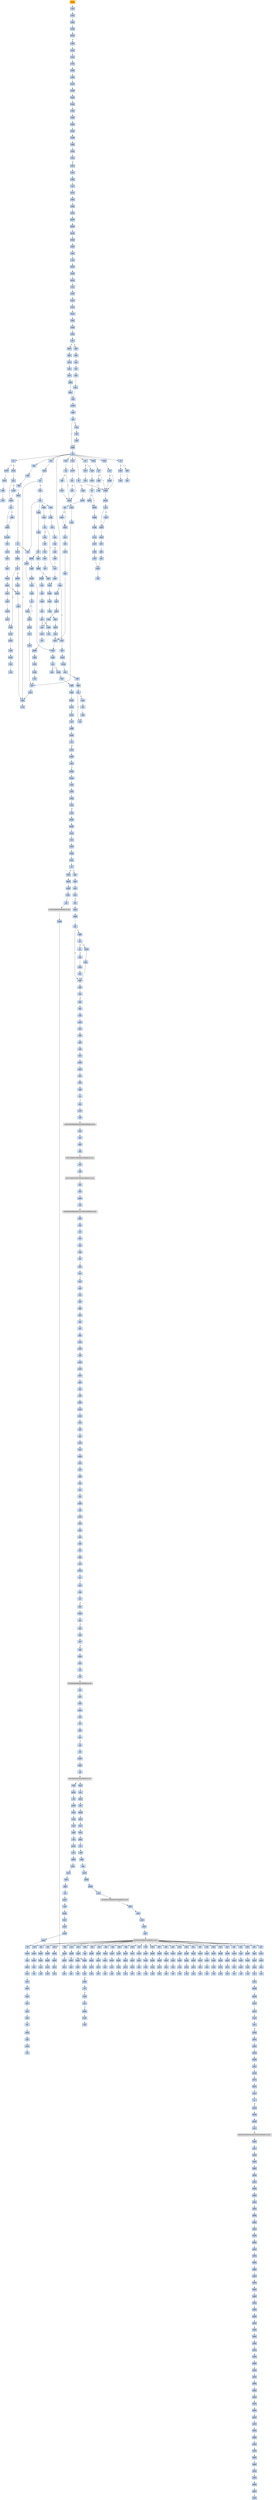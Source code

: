 strict digraph G {
	graph [bgcolor=transparent,
		name=G
	];
	node [color=lightsteelblue,
		fillcolor=lightsteelblue,
		shape=rectangle,
		style=filled
	];
	a0x0046157apusha_	[color=lightgrey,
		fillcolor=orange,
		label=pusha];
	a0x0046157bcall_0x00461589	[label=call];
	a0x0046157apusha_ -> a0x0046157bcall_0x00461589	[color="#000000"];
	a0x00461589xorl_ecx_ecx	[label=xorl];
	a0x0046157bcall_0x00461589 -> a0x00461589xorl_ecx_ecx	[color="#000000"];
	a0x0046158bpopl_esi	[label=popl];
	a0x00461589xorl_ecx_ecx -> a0x0046158bpopl_esi	[color="#000000"];
	a0x0046158cxchgl_ecx_esi_	[label=xchgl];
	a0x0046158bpopl_esi -> a0x0046158cxchgl_ecx_esi_	[color="#000000"];
	a0x0046158ejecxz_0x00461584	[label=jecxz];
	a0x0046158cxchgl_ecx_esi_ -> a0x0046158ejecxz_0x00461584	[color="#000000"];
	a0x00461590subl_ecx_esi	[label=subl];
	a0x0046158ejecxz_0x00461584 -> a0x00461590subl_ecx_esi	[color="#000000",
		label=F];
	a0x00461592movl_esi_ebx	[label=movl];
	a0x00461590subl_ecx_esi -> a0x00461592movl_esi_ebx	[color="#000000"];
	a0x00461594lodsl_ds_esi__eax	[label=lodsl];
	a0x00461592movl_esi_ebx -> a0x00461594lodsl_ds_esi__eax	[color="#000000"];
	a0x00461595subl_eax_ebx	[label=subl];
	a0x00461594lodsl_ds_esi__eax -> a0x00461595subl_eax_ebx	[color="#000000"];
	a0x00461597lodsl_ds_esi__eax	[label=lodsl];
	a0x00461595subl_eax_ebx -> a0x00461597lodsl_ds_esi__eax	[color="#000000"];
	a0x00461598addl_ebx_eax	[label=addl];
	a0x00461597lodsl_ds_esi__eax -> a0x00461598addl_ebx_eax	[color="#000000"];
	a0x0046159apushl_eax	[label=pushl];
	a0x00461598addl_ebx_eax -> a0x0046159apushl_eax	[color="#000000"];
	a0x0046159bxchgl_eax_edi	[label=xchgl];
	a0x0046159apushl_eax -> a0x0046159bxchgl_eax_edi	[color="#000000"];
	a0x0046159clodsl_ds_esi__eax	[label=lodsl];
	a0x0046159bxchgl_eax_edi -> a0x0046159clodsl_ds_esi__eax	[color="#000000"];
	a0x0046159dxchgl_eax_ecx	[label=xchgl];
	a0x0046159clodsl_ds_esi__eax -> a0x0046159dxchgl_eax_ecx	[color="#000000"];
	a0x0046159erepz_movsl_ds_esi__es_edi_	[label=repz];
	a0x0046159dxchgl_eax_ecx -> a0x0046159erepz_movsl_ds_esi__es_edi_	[color="#000000"];
	a0x004615a0popl_esi	[label=popl];
	a0x0046159erepz_movsl_ds_esi__es_edi_ -> a0x004615a0popl_esi	[color="#000000"];
	a0x004615a1lodsl_ds_esi__eax	[label=lodsl];
	a0x004615a0popl_esi -> a0x004615a1lodsl_ds_esi__eax	[color="#000000"];
	a0x004615a2pushl_esi	[label=pushl];
	a0x004615a1lodsl_ds_esi__eax -> a0x004615a2pushl_esi	[color="#000000"];
	a0x004615a3xchgl_eax_ecx	[label=xchgl];
	a0x004615a2pushl_esi -> a0x004615a3xchgl_eax_ecx	[color="#000000"];
	a0x004615a4addl_ebx_esi_	[label=addl];
	a0x004615a3xchgl_eax_ecx -> a0x004615a4addl_ebx_esi_	[color="#000000"];
	a0x004615a6lodsl_ds_esi__eax	[label=lodsl];
	a0x004615a4addl_ebx_esi_ -> a0x004615a6lodsl_ds_esi__eax	[color="#000000"];
	a0x004615a7loop_0x004615a4	[label=loop];
	a0x004615a6lodsl_ds_esi__eax -> a0x004615a7loop_0x004615a4	[color="#000000"];
	a0x004615a9lodsl_ds_esi__eax	[label=lodsl];
	a0x004615a7loop_0x004615a4 -> a0x004615a9lodsl_ds_esi__eax	[color="#000000",
		label=F];
	a0x004615aaleal_0x10esi__ebp	[label=leal];
	a0x004615a9lodsl_ds_esi__eax -> a0x004615aaleal_0x10esi__ebp	[color="#000000"];
	a0x004615adaddl_ebx_ebp_	[label=addl];
	a0x004615aaleal_0x10esi__ebp -> a0x004615adaddl_ebx_ebp_	[color="#000000"];
	a0x004615b0leal_0x1cebp__edi	[label=leal];
	a0x004615adaddl_ebx_ebp_ -> a0x004615b0leal_0x1cebp__edi	[color="#000000"];
	a0x004615b3movb_0x1cUINT8_ch	[label=movb];
	a0x004615b0leal_0x1cebp__edi -> a0x004615b3movb_0x1cUINT8_ch	[color="#000000"];
	a0x004615b5repz_stosl_eax_es_edi_	[label=repz];
	a0x004615b3movb_0x1cUINT8_ch -> a0x004615b5repz_stosl_eax_es_edi_	[color="#000000"];
	a0x004615b7popl_esi	[label=popl];
	a0x004615b5repz_stosl_eax_es_edi_ -> a0x004615b7popl_esi	[color="#000000"];
	a0x004615b8lodsl_ds_esi__eax	[label=lodsl];
	a0x004615b7popl_esi -> a0x004615b8lodsl_ds_esi__eax	[color="#000000"];
	a0x004615b9pushl_ebx	[label=pushl];
	a0x004615b8lodsl_ds_esi__eax -> a0x004615b9pushl_ebx	[color="#000000"];
	a0x004615bapushl_eax	[label=pushl];
	a0x004615b9pushl_ebx -> a0x004615bapushl_eax	[color="#000000"];
	a0x004615bbpushl_ecx	[label=pushl];
	a0x004615bapushl_eax -> a0x004615bbpushl_ecx	[color="#000000"];
	a0x004615bcxchgl_eax_edi	[label=xchgl];
	a0x004615bbpushl_ecx -> a0x004615bcxchgl_eax_edi	[color="#000000"];
	a0x004615bdpopl_eax	[label=popl];
	a0x004615bcxchgl_eax_edi -> a0x004615bdpopl_eax	[color="#000000"];
	a0x004615beleal_0x5cebpeax4__edx	[label=leal];
	a0x004615bdpopl_eax -> a0x004615beleal_0x5cebpeax4__edx	[color="#000000"];
	a0x004615c2call_esi_	[label=call];
	a0x004615beleal_0x5cebpeax4__edx -> a0x004615c2call_esi_	[color="#000000"];
	a0x004617a8pushl_eax	[label=pushl];
	a0x004615c2call_esi_ -> a0x004617a8pushl_eax	[color="#000000"];
	a0x004617a9movl_0x8ebp__eax	[label=movl];
	a0x004617a8pushl_eax -> a0x004617a9movl_0x8ebp__eax	[color="#000000"];
	a0x004617acpushl_edx	[label=pushl];
	a0x004617a9movl_0x8ebp__eax -> a0x004617acpushl_edx	[color="#000000"];
	a0x004617adshrl_0xbUINT8_eax	[label=shrl];
	a0x004617acpushl_edx -> a0x004617adshrl_0xbUINT8_eax	[color="#000000"];
	a0x004617b0mull_edx__eax	[label=mull];
	a0x004617adshrl_0xbUINT8_eax -> a0x004617b0mull_edx__eax	[color="#000000"];
	a0x004617b2movl_ebp__edx	[label=movl];
	a0x004617b0mull_edx__eax -> a0x004617b2movl_ebp__edx	[color="#000000"];
	a0x004617b5movl_edx__edx	[label=movl];
	a0x004617b2movl_ebp__edx -> a0x004617b5movl_edx__edx	[color="#000000"];
	a0x004617b7bswap_edx	[label=bswap];
	a0x004617b5movl_edx__edx -> a0x004617b7bswap_edx	[color="#000000"];
	a0x004617b9subl_0x4ebp__edx	[label=subl];
	a0x004617b7bswap_edx -> a0x004617b9subl_0x4ebp__edx	[color="#000000"];
	a0x004617bccmpl_edx_eax	[label=cmpl];
	a0x004617b9subl_0x4ebp__edx -> a0x004617bccmpl_edx_eax	[color="#000000"];
	a0x004617bepopl_edx	[label=popl];
	a0x004617bccmpl_edx_eax -> a0x004617bepopl_edx	[color="#000000"];
	a0x004617bfjbe_0x004617d1	[label=jbe];
	a0x004617bepopl_edx -> a0x004617bfjbe_0x004617d1	[color="#000000"];
	a0x004617c1movl_eax_0x8ebp_	[label=movl];
	a0x004617bfjbe_0x004617d1 -> a0x004617c1movl_eax_0x8ebp_	[color="#000000",
		label=F];
	a0x004617d1addl_eax_0x4ebp_	[label=addl];
	a0x004617bfjbe_0x004617d1 -> a0x004617d1addl_eax_0x4ebp_	[color="#000000",
		label=T];
	a0x004617c4xorl_eax_eax	[label=xorl];
	a0x004617c1movl_eax_0x8ebp_ -> a0x004617c4xorl_eax_eax	[color="#000000"];
	a0x004617c6movb_0x8UINT8_ah	[label=movb];
	a0x004617c4xorl_eax_eax -> a0x004617c6movb_0x8UINT8_ah	[color="#000000"];
	a0x004617c8subl_edx__eax	[label=subl];
	a0x004617c6movb_0x8UINT8_ah -> a0x004617c8subl_edx__eax	[color="#000000"];
	a0x004617cashrl_0x5UINT8_eax	[label=shrl];
	a0x004617c8subl_edx__eax -> a0x004617cashrl_0x5UINT8_eax	[color="#000000"];
	a0x004617cdaddl_eax_edx_	[label=addl];
	a0x004617cashrl_0x5UINT8_eax -> a0x004617cdaddl_eax_edx_	[color="#000000"];
	a0x004617cfjmp_0x004617df	[label=jmp];
	a0x004617cdaddl_eax_edx_ -> a0x004617cfjmp_0x004617df	[color="#000000"];
	a0x004617dfpopl_eax	[label=popl];
	a0x004617cfjmp_0x004617df -> a0x004617dfpopl_eax	[color="#000000"];
	a0x004617e0pushfl_	[label=pushfl];
	a0x004617dfpopl_eax -> a0x004617e0pushfl_	[color="#000000"];
	a0x004617e1cmpb_0x0UINT8_0xbebp_	[label=cmpb];
	a0x004617e0pushfl_ -> a0x004617e1cmpb_0x0UINT8_0xbebp_	[color="#000000"];
	a0x004617e5jne_0x004617f2	[label=jne];
	a0x004617e1cmpb_0x0UINT8_0xbebp_ -> a0x004617e5jne_0x004617f2	[color="#000000"];
	a0x004617f2popfl_	[label=popfl];
	a0x004617e5jne_0x004617f2 -> a0x004617f2popfl_	[color="#000000",
		label=T];
	a0x004617e7incl_ebp_	[label=incl];
	a0x004617e5jne_0x004617f2 -> a0x004617e7incl_ebp_	[color="#000000",
		label=F];
	a0x004617f3ret	[label=ret];
	a0x004617f2popfl_ -> a0x004617f3ret	[color="#000000"];
	a0x004615c4jb_0x0046161d	[label=jb];
	a0x004617f3ret -> a0x004615c4jb_0x0046161d	[color="#000000"];
	a0x004617fcadcl_eax_eax	[label=adcl];
	a0x004617f3ret -> a0x004617fcadcl_eax_eax	[color="#000000"];
	a0x00461626jae_0x00461674	[label=jae];
	a0x004617f3ret -> a0x00461626jae_0x00461674	[color="#000000"];
	a0x00461809leal_0x4edx__edx	[label=leal];
	a0x004617f3ret -> a0x00461809leal_0x4edx__edx	[color="#000000"];
	a0x00461602popl_edx	[label=popl];
	a0x004617f3ret -> a0x00461602popl_edx	[color="#000000"];
	a0x0046162cjb_0x00461647	[label=jb];
	a0x004617f3ret -> a0x0046162cjb_0x00461647	[color="#000000"];
	a0x00461632jb_0x0046165d	[label=jb];
	a0x004617f3ret -> a0x00461632jb_0x0046165d	[color="#000000"];
	a0x0046164cxchgl_ebx_0x10ebp_	[label=xchgl];
	a0x004617f3ret -> a0x0046164cxchgl_ebx_0x10ebp_	[color="#000000"];
	a0x00461812movb_0x9UINT8_al	[label=movb];
	a0x004617f3ret -> a0x00461812movb_0x9UINT8_al	[color="#000000"];
	a0x004616e9loop_0x004616cb	[label=loop];
	a0x004617f3ret -> a0x004616e9loop_0x004616cb	[color="#000000"];
	a0x00461655xchgl_ebx_0x14ebp_	[label=xchgl];
	a0x004617f3ret -> a0x00461655xchgl_ebx_0x14ebp_	[color="#000000"];
	a0x004615c6subb_0x3UINT8_al	[label=subb];
	a0x004615c4jb_0x0046161d -> a0x004615c6subb_0x3UINT8_al	[color="#000000",
		label=F];
	a0x0046161dmovb_0x30UINT8_cl	[label=movb];
	a0x004615c4jb_0x0046161d -> a0x0046161dmovb_0x30UINT8_cl	[color="#000000",
		label=T];
	a0x004615c8jae_0x004615cc	[label=jae];
	a0x004615c6subb_0x3UINT8_al -> a0x004615c8jae_0x004615cc	[color="#000000"];
	a0x004615camovb_0x0UINT8_al	[label=movb];
	a0x004615c8jae_0x004615cc -> a0x004615camovb_0x0UINT8_al	[color="#000000",
		label=F];
	a0x004615cccmpb_0x7UINT8_al	[label=cmpb];
	a0x004615c8jae_0x004615cc -> a0x004615cccmpb_0x7UINT8_al	[color="#000000",
		label=T];
	a0x004615camovb_0x0UINT8_al -> a0x004615cccmpb_0x7UINT8_al	[color="#000000"];
	a0x004615cejb_0x004615d2	[label=jb];
	a0x004615cccmpb_0x7UINT8_al -> a0x004615cejb_0x004615d2	[color="#000000"];
	a0x004615d2pushl_eax	[label=pushl];
	a0x004615cejb_0x004615d2 -> a0x004615d2pushl_eax	[color="#000000",
		label=T];
	a0x004615d0subb_0x3UINT8_al	[label=subb];
	a0x004615cejb_0x004615d2 -> a0x004615d0subb_0x3UINT8_al	[color="#000000",
		label=F];
	a0x004615d3movzbl__1edi__ebx	[label=movzbl];
	a0x004615d2pushl_eax -> a0x004615d3movzbl__1edi__ebx	[color="#000000"];
	a0x004615d7shll_0x3UINT8_ebx	[label=shll];
	a0x004615d3movzbl__1edi__ebx -> a0x004615d7shll_0x3UINT8_ebx	[color="#000000"];
	a0x004615damovb_0x0UINT8_bl	[label=movb];
	a0x004615d7shll_0x3UINT8_ebx -> a0x004615damovb_0x0UINT8_bl	[color="#000000"];
	a0x004615dcleal_ebxebx2__ebx	[label=leal];
	a0x004615damovb_0x0UINT8_bl -> a0x004615dcleal_ebxebx2__ebx	[color="#000000"];
	a0x004615dfleal_0x100cebpebx4__ebx	[label=leal];
	a0x004615dcleal_ebxebx2__ebx -> a0x004615dfleal_0x100cebpebx4__ebx	[color="#000000"];
	a0x004615e6movb_0x1UINT8_al	[label=movb];
	a0x004615dfleal_0x100cebpebx4__ebx -> a0x004615e6movb_0x1UINT8_al	[color="#000000"];
	a0x004615e8jecxz_0x00461613	[label=jecxz];
	a0x004615e6movb_0x1UINT8_al -> a0x004615e8jecxz_0x00461613	[color="#000000"];
	a0x00461613movb_0x1UINT8_ch	[label=movb];
	a0x004615e8jecxz_0x00461613 -> a0x00461613movb_0x1UINT8_ch	[color="#000000",
		label=T];
	a0x004615eamovl_edi_edx	[label=movl];
	a0x004615e8jecxz_0x00461613 -> a0x004615eamovl_edi_edx	[color="#000000",
		label=F];
	a0x00461615call_0x8esi_	[label=call];
	a0x00461613movb_0x1UINT8_ch -> a0x00461615call_0x8esi_	[color="#000000"];
	a0x004617f7leal_ebxeax4__edx	[label=leal];
	a0x00461615call_0x8esi_ -> a0x004617f7leal_ebxeax4__edx	[color="#000000"];
	a0x004617facall_esi_	[label=call];
	a0x004617f7leal_ebxeax4__edx -> a0x004617facall_esi_	[color="#000000"];
	a0x004617fecmpl_ecx_eax	[label=cmpl];
	a0x004617fcadcl_eax_eax -> a0x004617fecmpl_ecx_eax	[color="#000000"];
	a0x00461800jb_0x004617f7	[label=jb];
	a0x004617fecmpl_ecx_eax -> a0x00461800jb_0x004617f7	[color="#000000"];
	a0x00461800jb_0x004617f7 -> a0x004617f7leal_ebxeax4__edx	[color="#000000",
		label=T];
	a0x00461802subl_ecx_eax	[label=subl];
	a0x00461800jb_0x004617f7 -> a0x00461802subl_ecx_eax	[color="#000000",
		label=F];
	a0x004617d4subl_eax_0x8ebp_	[label=subl];
	a0x004617d1addl_eax_0x4ebp_ -> a0x004617d4subl_eax_0x8ebp_	[color="#000000"];
	a0x004617d7movl_edx__eax	[label=movl];
	a0x004617d4subl_eax_0x8ebp_ -> a0x004617d7movl_edx__eax	[color="#000000"];
	a0x004617d9shrl_0x5UINT8_eax	[label=shrl];
	a0x004617d7movl_edx__eax -> a0x004617d9shrl_0x5UINT8_eax	[color="#000000"];
	a0x004617dcsubl_eax_edx_	[label=subl];
	a0x004617d9shrl_0x5UINT8_eax -> a0x004617dcsubl_eax_edx_	[color="#000000"];
	a0x004617destc_	[label=stc];
	a0x004617dcsubl_eax_edx_ -> a0x004617destc_	[color="#000000"];
	a0x004617destc_ -> a0x004617dfpopl_eax	[color="#000000"];
	a0x004617eashll_0x8UINT8_0x4ebp_	[label=shll];
	a0x004617e7incl_ebp_ -> a0x004617eashll_0x8UINT8_0x4ebp_	[color="#000000"];
	a0x004617eeshll_0x8UINT8_0x8ebp_	[label=shll];
	a0x004617eashll_0x8UINT8_0x4ebp_ -> a0x004617eeshll_0x8UINT8_0x8ebp_	[color="#000000"];
	a0x004617eeshll_0x8UINT8_0x8ebp_ -> a0x004617f2popfl_	[color="#000000"];
	a0x00461804ret	[label=ret];
	a0x00461802subl_ecx_eax -> a0x00461804ret	[color="#000000"];
	a0x00461618xorl_ecx_ecx	[label=xorl];
	a0x00461804ret -> a0x00461618xorl_ecx_ecx	[color="#000000"];
	a0x00461822popl_ebx	[label=popl];
	a0x00461804ret -> a0x00461822popl_ebx	[color="#000000"];
	a0x004616a8cmpb_0x4UINT8_al	[label=cmpb];
	a0x00461804ret -> a0x004616a8cmpb_0x4UINT8_al	[color="#000000"];
	a0x00461701xorl_edx_edx	[label=xorl];
	a0x00461804ret -> a0x00461701xorl_edx_edx	[color="#000000"];
	a0x0046161ajmp_0x1cesi_	[label=jmp];
	a0x00461618xorl_ecx_ecx -> a0x0046161ajmp_0x1cesi_	[color="#000000"];
	a0x0046171dstosb_al_es_edi_	[label=stosb];
	a0x0046161ajmp_0x1cesi_ -> a0x0046171dstosb_al_es_edi_	[color="#000000"];
	a0x0046171ecmpl_0x24esi__edi	[label=cmpl];
	a0x0046171dstosb_al_es_edi_ -> a0x0046171ecmpl_0x24esi__edi	[color="#000000"];
	a0x00461721jae_0x00461726	[label=jae];
	a0x0046171ecmpl_0x24esi__edi -> a0x00461721jae_0x00461726	[color="#000000"];
	a0x00461723jmp_0x20esi_	[label=jmp];
	a0x00461721jae_0x00461726 -> a0x00461723jmp_0x20esi_	[color="#000000",
		label=F];
	a0x00461726popl_eax	[label=popl];
	a0x00461721jae_0x00461726 -> a0x00461726popl_eax	[color="#000000",
		label=T];
	a0x0046161fmovl_0xcebp__ebx	[label=movl];
	a0x0046161dmovb_0x30UINT8_cl -> a0x0046161fmovl_0xcebp__ebx	[color="#000000"];
	a0x00461622addl_ecx_edx	[label=addl];
	a0x0046161fmovl_0xcebp__ebx -> a0x00461622addl_ecx_edx	[color="#000000"];
	a0x00461624call_esi_	[label=call];
	a0x00461622addl_ecx_edx -> a0x00461624call_esi_	[color="#000000"];
	a0x00461674cmpb_0x7UINT8_al	[label=cmpb];
	a0x00461626jae_0x00461674 -> a0x00461674cmpb_0x7UINT8_al	[color="#000000",
		label=T];
	a0x00461628addl_ecx_edx	[label=addl];
	a0x00461626jae_0x00461674 -> a0x00461628addl_ecx_edx	[color="#000000",
		label=F];
	a0x00461676movb_0x7UINT8_al	[label=movb];
	a0x00461674cmpb_0x7UINT8_al -> a0x00461676movb_0x7UINT8_al	[color="#000000"];
	a0x00461678jb_0x0046167c	[label=jb];
	a0x00461676movb_0x7UINT8_al -> a0x00461678jb_0x0046167c	[color="#000000"];
	a0x0046167cpushl_eax	[label=pushl];
	a0x00461678jb_0x0046167c -> a0x0046167cpushl_eax	[color="#000000",
		label=T];
	a0x0046167amovb_0xaUINT8_al	[label=movb];
	a0x00461678jb_0x0046167c -> a0x0046167amovb_0xaUINT8_al	[color="#000000",
		label=F];
	a0x0046167dxchgl_ebx_0x10ebp_	[label=xchgl];
	a0x0046167cpushl_eax -> a0x0046167dxchgl_ebx_0x10ebp_	[color="#000000"];
	a0x00461680xchgl_ebx_0x14ebp_	[label=xchgl];
	a0x0046167dxchgl_ebx_0x10ebp_ -> a0x00461680xchgl_ebx_0x14ebp_	[color="#000000"];
	a0x00461683movl_ebx_0x18ebp_	[label=movl];
	a0x00461680xchgl_ebx_0x14ebp_ -> a0x00461683movl_ebx_0x18ebp_	[color="#000000"];
	a0x00461686movl_ebp_edx	[label=movl];
	a0x00461683movl_ebx_0x18ebp_ -> a0x00461686movl_ebp_edx	[color="#000000"];
	a0x00461688addl_0x3cesi__edx	[label=addl];
	a0x00461686movl_ebp_edx -> a0x00461688addl_0x3cesi__edx	[color="#000000"];
	a0x0046168bcall_0xcesi_	[label=call];
	a0x00461688addl_0x3cesi__edx -> a0x0046168bcall_0xcesi_	[color="#000000"];
	a0x00461805movb_0x8UINT8_cl	[label=movb];
	a0x0046168bcall_0xcesi_ -> a0x00461805movb_0x8UINT8_cl	[color="#000000"];
	a0x00461807call_esi_	[label=call];
	a0x00461805movb_0x8UINT8_cl -> a0x00461807call_esi_	[color="#000000"];
	a0x0046180cmovb_0x1UINT8_al	[label=movb];
	a0x00461809leal_0x4edx__edx -> a0x0046180cmovb_0x1UINT8_al	[color="#000000"];
	a0x0046180ejae_0x0046181b	[label=jae];
	a0x0046180cmovb_0x1UINT8_al -> a0x0046180ejae_0x0046181b	[color="#000000"];
	a0x0046181bpushl_eax	[label=pushl];
	a0x0046180ejae_0x0046181b -> a0x0046181bpushl_eax	[color="#000000",
		label=T];
	a0x00461810call_esi_	[label=call];
	a0x0046180ejae_0x0046181b -> a0x00461810call_esi_	[color="#000000",
		label=F];
	a0x0046181cleal_edxeax4__ebx	[label=leal];
	a0x0046181bpushl_eax -> a0x0046181cleal_edxeax4__ebx	[color="#000000"];
	a0x0046181fcall_0x4esi_	[label=call];
	a0x0046181cleal_edxeax4__ebx -> a0x0046181fcall_0x4esi_	[color="#000000"];
	a0x004617f4xorl_eax_eax	[label=xorl];
	a0x0046181fcall_0x4esi_ -> a0x004617f4xorl_eax_eax	[color="#000000"];
	a0x004617f6incl_eax	[label=incl];
	a0x004617f4xorl_eax_eax -> a0x004617f6incl_eax	[color="#000000"];
	a0x004617f6incl_eax -> a0x004617f7leal_ebxeax4__edx	[color="#000000"];
	a0x00461823addl_ebx_eax	[label=addl];
	a0x00461822popl_ebx -> a0x00461823addl_ebx_eax	[color="#000000"];
	a0x00461825ret	[label=ret];
	a0x00461823addl_ebx_eax -> a0x00461825ret	[color="#000000"];
	a0x0046168epushl_0x3UINT8	[label=pushl];
	a0x00461825ret -> a0x0046168epushl_0x3UINT8	[color="#000000"];
	a0x0046166fpopl_ebx	[label=popl];
	a0x00461825ret -> a0x0046166fpopl_ebx	[color="#000000"];
	a0x00461690popl_ecx	[label=popl];
	a0x0046168epushl_0x3UINT8 -> a0x00461690popl_ecx	[color="#000000"];
	a0x00461691pushl_eax	[label=pushl];
	a0x00461690popl_ecx -> a0x00461691pushl_eax	[color="#000000"];
	a0x00461692decl_eax	[label=decl];
	a0x00461691pushl_eax -> a0x00461692decl_eax	[color="#000000"];
	a0x00461693cmpl_ecx_eax	[label=cmpl];
	a0x00461692decl_eax -> a0x00461693cmpl_ecx_eax	[color="#000000"];
	a0x00461695jb_0x00461699	[label=jb];
	a0x00461693cmpl_ecx_eax -> a0x00461695jb_0x00461699	[color="#000000"];
	a0x00461699shll_0x6UINT8_eax	[label=shll];
	a0x00461695jb_0x00461699 -> a0x00461699shll_0x6UINT8_eax	[color="#000000",
		label=T];
	a0x00461697movl_ecx_eax	[label=movl];
	a0x00461695jb_0x00461699 -> a0x00461697movl_ecx_eax	[color="#000000",
		label=F];
	a0x0046169cmovb_0x40UINT8_cl	[label=movb];
	a0x00461699shll_0x6UINT8_eax -> a0x0046169cmovb_0x40UINT8_cl	[color="#000000"];
	a0x0046169eleal_0x37cebpeax4__ebx	[label=leal];
	a0x0046169cmovb_0x40UINT8_cl -> a0x0046169eleal_0x37cebpeax4__ebx	[color="#000000"];
	a0x004616a5call_0x4esi_	[label=call];
	a0x0046169eleal_0x37cebpeax4__ebx -> a0x004616a5call_0x4esi_	[color="#000000"];
	a0x004616a5call_0x4esi_ -> a0x004617f4xorl_eax_eax	[color="#000000"];
	a0x004616aamovl_eax_ebx	[label=movl];
	a0x004616a8cmpb_0x4UINT8_al -> a0x004616aamovl_eax_ebx	[color="#000000"];
	a0x004616acjb_0x0046170d	[label=jb];
	a0x004616aamovl_eax_ebx -> a0x004616acjb_0x0046170d	[color="#000000"];
	a0x004616aexorl_ebx_ebx	[label=xorl];
	a0x004616acjb_0x0046170d -> a0x004616aexorl_ebx_ebx	[color="#000000",
		label=F];
	a0x0046170dincl_ebx	[label=incl];
	a0x004616acjb_0x0046170d -> a0x0046170dincl_ebx	[color="#000000",
		label=T];
	a0x004616b0shrl_eax	[label=shrl];
	a0x004616aexorl_ebx_ebx -> a0x004616b0shrl_eax	[color="#000000"];
	a0x004616b2adcl_ebx_ebx	[label=adcl];
	a0x004616b0shrl_eax -> a0x004616b2adcl_ebx_ebx	[color="#000000"];
	a0x004616b4decl_eax	[label=decl];
	a0x004616b2adcl_ebx_ebx -> a0x004616b4decl_eax	[color="#000000"];
	a0x004616b5incl_ebx	[label=incl];
	a0x004616b4decl_eax -> a0x004616b5incl_ebx	[color="#000000"];
	a0x004616b6xchgl_eax_ecx	[label=xchgl];
	a0x004616b5incl_ebx -> a0x004616b6xchgl_eax_ecx	[color="#000000"];
	a0x004616b7incl_ebx	[label=incl];
	a0x004616b6xchgl_eax_ecx -> a0x004616b7incl_ebx	[color="#000000"];
	a0x004616b8shll_cl_ebx	[label=shll];
	a0x004616b7incl_ebx -> a0x004616b8shll_cl_ebx	[color="#000000"];
	a0x004616bacmpb_0x5UINT8_cl	[label=cmpb];
	a0x004616b8shll_cl_ebx -> a0x004616bacmpb_0x5UINT8_cl	[color="#000000"];
	a0x004616bdleal_0x17cebpebx4__edx	[label=leal];
	a0x004616bacmpb_0x5UINT8_cl -> a0x004616bdleal_0x17cebpebx4__edx	[color="#000000"];
	a0x004616c4jbe_0x004616f4	[label=jbe];
	a0x004616bdleal_0x17cebpebx4__edx -> a0x004616c4jbe_0x004616f4	[color="#000000"];
	a0x004616f4xorl_eax_eax	[label=xorl];
	a0x004616c4jbe_0x004616f4 -> a0x004616f4xorl_eax_eax	[color="#000000",
		label=T];
	a0x004616c6subb_0x4UINT8_cl	[label=subb];
	a0x004616c4jbe_0x004616f4 -> a0x004616c6subb_0x4UINT8_cl	[color="#000000",
		label=F];
	a0x004616f6pushl_ebx	[label=pushl];
	a0x004616f4xorl_eax_eax -> a0x004616f6pushl_ebx	[color="#000000"];
	a0x004616f7incl_eax	[label=incl];
	a0x004616f6pushl_ebx -> a0x004616f7incl_eax	[color="#000000"];
	a0x004616f8pushl_ecx	[label=pushl];
	a0x004616f7incl_eax -> a0x004616f8pushl_ecx	[color="#000000"];
	a0x004616f9shll_cl_eax	[label=shll];
	a0x004616f8pushl_ecx -> a0x004616f9shll_cl_eax	[color="#000000"];
	a0x004616fbmovl_edx_ebx	[label=movl];
	a0x004616f9shll_cl_eax -> a0x004616fbmovl_edx_ebx	[color="#000000"];
	a0x004616fdxchgl_eax_ecx	[label=xchgl];
	a0x004616fbmovl_edx_ebx -> a0x004616fdxchgl_eax_ecx	[color="#000000"];
	a0x004616fecall_0x4esi_	[label=call];
	a0x004616fdxchgl_eax_ecx -> a0x004616fecall_0x4esi_	[color="#000000"];
	a0x004616fecall_0x4esi_ -> a0x004617f4xorl_eax_eax	[color="#000000"];
	a0x00461703popl_ecx	[label=popl];
	a0x00461701xorl_edx_edx -> a0x00461703popl_ecx	[color="#000000"];
	a0x00461704shrl_eax	[label=shrl];
	a0x00461703popl_ecx -> a0x00461704shrl_eax	[color="#000000"];
	a0x00461706adcl_edx_edx	[label=adcl];
	a0x00461704shrl_eax -> a0x00461706adcl_edx_edx	[color="#000000"];
	a0x00461708loop_0x00461704	[label=loop];
	a0x00461706adcl_edx_edx -> a0x00461708loop_0x00461704	[color="#000000"];
	a0x0046170apopl_ebx	[label=popl];
	a0x00461708loop_0x00461704 -> a0x0046170apopl_ebx	[color="#000000",
		label=F];
	a0x0046170baddl_edx_ebx	[label=addl];
	a0x0046170apopl_ebx -> a0x0046170baddl_edx_ebx	[color="#000000"];
	a0x0046170baddl_edx_ebx -> a0x0046170dincl_ebx	[color="#000000"];
	a0x0046170epopl_ecx	[label=popl];
	a0x0046170dincl_ebx -> a0x0046170epopl_ecx	[color="#000000"];
	a0x0046170fmovl_ebx_0xcebp_	[label=movl];
	a0x0046170epopl_ecx -> a0x0046170fmovl_ebx_0xcebp_	[color="#000000"];
	a0x00461712pushl_esi	[label=pushl];
	a0x0046170fmovl_ebx_0xcebp_ -> a0x00461712pushl_esi	[color="#000000"];
	a0x00461713movl_edi_esi	[label=movl];
	a0x00461712pushl_esi -> a0x00461713movl_edi_esi	[color="#000000"];
	a0x00461715subl_ebx_esi	[label=subl];
	a0x00461713movl_edi_esi -> a0x00461715subl_ebx_esi	[color="#000000"];
	a0x00461717repz_movsb_ds_esi__es_edi_	[label=repz];
	a0x00461715subl_ebx_esi -> a0x00461717repz_movsb_ds_esi__es_edi_	[color="#000000"];
	a0x00461719lodsb_ds_esi__al	[label=lodsb];
	a0x00461717repz_movsb_ds_esi__es_edi_ -> a0x00461719lodsb_ds_esi__al	[color="#000000"];
	a0x0046171apopl_esi	[label=popl];
	a0x00461719lodsb_ds_esi__al -> a0x0046171apopl_esi	[color="#000000"];
	a0x0046171bmovb_0xffffff80UINT8_cl	[label=movb];
	a0x0046171apopl_esi -> a0x0046171bmovb_0xffffff80UINT8_cl	[color="#000000"];
	a0x0046171bmovb_0xffffff80UINT8_cl -> a0x0046171dstosb_al_es_edi_	[color="#000000"];
	a0x004615ecsubl_0xcebp__edx	[label=subl];
	a0x004615eamovl_edi_edx -> a0x004615ecsubl_0xcebp__edx	[color="#000000"];
	a0x004615efmovb_edx__ch	[label=movb];
	a0x004615ecsubl_0xcebp__edx -> a0x004615efmovb_edx__ch	[color="#000000"];
	a0x004615f1xorl_edx_edx	[label=xorl];
	a0x004615efmovb_edx__ch -> a0x004615f1xorl_edx_edx	[color="#000000"];
	a0x004615f3testb_ch_cl	[label=testb];
	a0x004615f1xorl_edx_edx -> a0x004615f3testb_ch_cl	[color="#000000"];
	a0x004615f5setne_dh	[label=setne];
	a0x004615f3testb_ch_cl -> a0x004615f5setne_dh	[color="#000000"];
	a0x004615f8pushl_edx	[label=pushl];
	a0x004615f5setne_dh -> a0x004615f8pushl_edx	[color="#000000"];
	a0x004615f9incb_dh	[label=incb];
	a0x004615f8pushl_edx -> a0x004615f9incb_dh	[color="#000000"];
	a0x004615fbmovb_al_dl	[label=movb];
	a0x004615f9incb_dh -> a0x004615fbmovb_al_dl	[color="#000000"];
	a0x004615fdleal_ebxedx4__edx	[label=leal];
	a0x004615fbmovb_al_dl -> a0x004615fdleal_ebxedx4__edx	[color="#000000"];
	a0x00461600call_esi_	[label=call];
	a0x004615fdleal_ebxedx4__edx -> a0x00461600call_esi_	[color="#000000"];
	a0x00461603lahf_	[label=lahf];
	a0x00461602popl_edx -> a0x00461603lahf_	[color="#000000"];
	a0x00461604adcb_al_al	[label=adcb];
	a0x00461603lahf_ -> a0x00461604adcb_al_al	[color="#000000"];
	a0x00461606shrb_cl	[label=shrb];
	a0x00461604adcb_al_al -> a0x00461606shrb_cl	[color="#000000"];
	a0x00461608je_0x00461618	[label=je];
	a0x00461606shrb_cl -> a0x00461608je_0x00461618	[color="#000000"];
	a0x00461608je_0x00461618 -> a0x00461618xorl_ecx_ecx	[color="#000000",
		label=T];
	a0x0046160asahf_	[label=sahf];
	a0x00461608je_0x00461618 -> a0x0046160asahf_	[color="#000000",
		label=F];
	a0x0046160bsbbb_dl_dh	[label=sbbb];
	a0x0046160asahf_ -> a0x0046160bsbbb_dl_dh	[color="#000000"];
	a0x0046160dje_0x004615f3	[label=je];
	a0x0046160bsbbb_dl_dh -> a0x0046160dje_0x004615f3	[color="#000000"];
	a0x0046160dje_0x004615f3 -> a0x004615f3testb_ch_cl	[color="#000000",
		label=T];
	a0x0046160fmovb_0x0UINT8_ah	[label=movb];
	a0x0046160dje_0x004615f3 -> a0x0046160fmovb_0x0UINT8_ah	[color="#000000",
		label=F];
	a0x00461611xorl_ecx_ecx	[label=xorl];
	a0x0046160fmovb_0x0UINT8_ah -> a0x00461611xorl_ecx_ecx	[color="#000000"];
	a0x00461611xorl_ecx_ecx -> a0x00461613movb_0x1UINT8_ch	[color="#000000"];
	a0x0046162acall_esi_	[label=call];
	a0x00461628addl_ecx_edx -> a0x0046162acall_esi_	[color="#000000"];
	a0x0046162eaddl_ecx_edx	[label=addl];
	a0x0046162cjb_0x00461647 -> a0x0046162eaddl_ecx_edx	[color="#000000",
		label=F];
	a0x00461647addl_0x60UINT8_edx	[label=addl];
	a0x0046162cjb_0x00461647 -> a0x00461647addl_0x60UINT8_edx	[color="#000000",
		label=T];
	a0x00461630call_esi_	[label=call];
	a0x0046162eaddl_ecx_edx -> a0x00461630call_esi_	[color="#000000"];
	a0x0046165dcmpb_0x7UINT8_al	[label=cmpb];
	a0x00461632jb_0x0046165d -> a0x0046165dcmpb_0x7UINT8_al	[color="#000000",
		label=T];
	a0x00461634cmpb_0x7UINT8_al	[label=cmpb];
	a0x00461632jb_0x0046165d -> a0x00461634cmpb_0x7UINT8_al	[color="#000000",
		label=F];
	a0x0046165fmovb_0x8UINT8_al	[label=movb];
	a0x0046165dcmpb_0x7UINT8_al -> a0x0046165fmovb_0x8UINT8_al	[color="#000000"];
	a0x00461661jb_0x00461665	[label=jb];
	a0x0046165fmovb_0x8UINT8_al -> a0x00461661jb_0x00461665	[color="#000000"];
	a0x00461665pushl_eax	[label=pushl];
	a0x00461661jb_0x00461665 -> a0x00461665pushl_eax	[color="#000000",
		label=T];
	a0x00461663movb_0xbUINT8_al	[label=movb];
	a0x00461661jb_0x00461665 -> a0x00461663movb_0xbUINT8_al	[color="#000000",
		label=F];
	a0x00461666pushl_ebx	[label=pushl];
	a0x00461665pushl_eax -> a0x00461666pushl_ebx	[color="#000000"];
	a0x00461667movl_ebp_edx	[label=movl];
	a0x00461666pushl_ebx -> a0x00461667movl_ebp_edx	[color="#000000"];
	a0x00461669addl_0x38esi__edx	[label=addl];
	a0x00461667movl_ebp_edx -> a0x00461669addl_0x38esi__edx	[color="#000000"];
	a0x0046166ccall_0xcesi_	[label=call];
	a0x00461669addl_0x38esi__edx -> a0x0046166ccall_0xcesi_	[color="#000000"];
	a0x0046166ccall_0xcesi_ -> a0x00461805movb_0x8UINT8_cl	[color="#000000"];
	a0x00461670xchgl_eax_ecx	[label=xchgl];
	a0x0046166fpopl_ebx -> a0x00461670xchgl_eax_ecx	[color="#000000"];
	a0x00461671jmp_0x30esi_	[label=jmp];
	a0x00461670xchgl_eax_ecx -> a0x00461671jmp_0x30esi_	[color="#000000"];
	a0x00461671jmp_0x30esi_ -> a0x0046170fmovl_ebx_0xcebp_	[color="#000000"];
	a0x00461697movl_ecx_eax -> a0x00461699shll_0x6UINT8_eax	[color="#000000"];
	a0x0046167amovb_0xaUINT8_al -> a0x0046167cpushl_eax	[color="#000000"];
	a0x004615d0subb_0x3UINT8_al -> a0x004615d2pushl_eax	[color="#000000"];
	a0x0046164acall_esi_	[label=call];
	a0x00461647addl_0x60UINT8_edx -> a0x0046164acall_esi_	[color="#000000"];
	a0x0046164fjae_0x0046165d	[label=jae];
	a0x0046164cxchgl_ebx_0x10ebp_ -> a0x0046164fjae_0x0046165d	[color="#000000"];
	a0x0046164fjae_0x0046165d -> a0x0046165dcmpb_0x7UINT8_al	[color="#000000",
		label=T];
	a0x00461651addl_ecx_edx	[label=addl];
	a0x0046164fjae_0x0046165d -> a0x00461651addl_ecx_edx	[color="#000000",
		label=F];
	a0x00461814jae_0x0046181b	[label=jae];
	a0x00461812movb_0x9UINT8_al -> a0x00461814jae_0x0046181b	[color="#000000"];
	a0x00461814jae_0x0046181b -> a0x0046181bpushl_eax	[color="#000000",
		label=T];
	a0x00461816shll_0x5UINT8_ecx	[label=shll];
	a0x00461814jae_0x0046181b -> a0x00461816shll_0x5UINT8_ecx	[color="#000000",
		label=F];
	a0x00461636movb_0x9UINT8_al	[label=movb];
	a0x00461634cmpb_0x7UINT8_al -> a0x00461636movb_0x9UINT8_al	[color="#000000"];
	a0x00461638jb_0x0046163c	[label=jb];
	a0x00461636movb_0x9UINT8_al -> a0x00461638jb_0x0046163c	[color="#000000"];
	a0x0046163cpushl_eax	[label=pushl];
	a0x00461638jb_0x0046163c -> a0x0046163cpushl_eax	[color="#000000",
		label=T];
	a0x0046163amovb_0xbUINT8_al	[label=movb];
	a0x00461638jb_0x0046163c -> a0x0046163amovb_0xbUINT8_al	[color="#000000",
		label=F];
	a0x0046163dmovl_edi_eax	[label=movl];
	a0x0046163cpushl_eax -> a0x0046163dmovl_edi_eax	[color="#000000"];
	a0x0046163fsubl_0xcebp__eax	[label=subl];
	a0x0046163dmovl_edi_eax -> a0x0046163fsubl_0xcebp__eax	[color="#000000"];
	a0x00461642movb_eax__al	[label=movb];
	a0x0046163fsubl_0xcebp__eax -> a0x00461642movb_eax__al	[color="#000000"];
	a0x00461644jmp_0x18esi_	[label=jmp];
	a0x00461642movb_eax__al -> a0x00461644jmp_0x18esi_	[color="#000000"];
	a0x00461644jmp_0x18esi_ -> a0x0046171bmovb_0xffffff80UINT8_cl	[color="#000000"];
	a0x004616c9xorl_eax_eax	[label=xorl];
	a0x004616c6subb_0x4UINT8_cl -> a0x004616c9xorl_eax_eax	[color="#000000"];
	a0x004616cbmovl_ebp__edx	[label=movl];
	a0x004616c9xorl_eax_eax -> a0x004616cbmovl_ebp__edx	[color="#000000"];
	a0x004616ceshrl_0x8ebp_	[label=shrl];
	a0x004616cbmovl_ebp__edx -> a0x004616ceshrl_0x8ebp_	[color="#000000"];
	a0x004616d1movl_edx__edx	[label=movl];
	a0x004616ceshrl_0x8ebp_ -> a0x004616d1movl_edx__edx	[color="#000000"];
	a0x004616d3bswap_edx	[label=bswap];
	a0x004616d1movl_edx__edx -> a0x004616d3bswap_edx	[color="#000000"];
	a0x004616d5subl_0x4ebp__edx	[label=subl];
	a0x004616d3bswap_edx -> a0x004616d5subl_0x4ebp__edx	[color="#000000"];
	a0x004616d8addl_eax_eax	[label=addl];
	a0x004616d5subl_0x4ebp__edx -> a0x004616d8addl_eax_eax	[color="#000000"];
	a0x004616dacmpl_0x8ebp__edx	[label=cmpl];
	a0x004616d8addl_eax_eax -> a0x004616dacmpl_0x8ebp__edx	[color="#000000"];
	a0x004616ddjb_0x004616e6	[label=jb];
	a0x004616dacmpl_0x8ebp__edx -> a0x004616ddjb_0x004616e6	[color="#000000"];
	a0x004616e6call_0x10esi_	[label=call];
	a0x004616ddjb_0x004616e6 -> a0x004616e6call_0x10esi_	[color="#000000",
		label=T];
	a0x004616dfmovl_0x8ebp__edx	[label=movl];
	a0x004616ddjb_0x004616e6 -> a0x004616dfmovl_0x8ebp__edx	[color="#000000",
		label=F];
	a0x004616e9loop_0x004616cb -> a0x004616cbmovl_ebp__edx	[color="#000000",
		label=T];
	a0x004616ebmovb_0x4UINT8_cl	[label=movb];
	a0x004616e9loop_0x004616cb -> a0x004616ebmovb_0x4UINT8_cl	[color="#000000",
		label=F];
	a0x004616edshll_cl_eax	[label=shll];
	a0x004616ebmovb_0x4UINT8_cl -> a0x004616edshll_cl_eax	[color="#000000"];
	a0x004616efaddl_eax_ebx	[label=addl];
	a0x004616edshll_cl_eax -> a0x004616efaddl_eax_ebx	[color="#000000"];
	a0x004616f1leal_0x1cebp__edx	[label=leal];
	a0x004616efaddl_eax_ebx -> a0x004616f1leal_0x1cebp__edx	[color="#000000"];
	a0x004616f1leal_0x1cebp__edx -> a0x004616f4xorl_eax_eax	[color="#000000"];
	a0x004616e2incl_eax	[label=incl];
	a0x004616dfmovl_0x8ebp__edx -> a0x004616e2incl_eax	[color="#000000"];
	a0x004616e3addl_edx_0x4ebp_	[label=addl];
	a0x004616e2incl_eax -> a0x004616e3addl_edx_0x4ebp_	[color="#000000"];
	a0x004616e3addl_edx_0x4ebp_ -> a0x004616e6call_0x10esi_	[color="#000000"];
	a0x00461653call_esi_	[label=call];
	a0x00461651addl_ecx_edx -> a0x00461653call_esi_	[color="#000000"];
	a0x00461658jae_0x0046165d	[label=jae];
	a0x00461655xchgl_ebx_0x14ebp_ -> a0x00461658jae_0x0046165d	[color="#000000"];
	a0x00461658jae_0x0046165d -> a0x0046165dcmpb_0x7UINT8_al	[color="#000000",
		label=T];
	a0x0046165axchgl_ebx_0x18ebp_	[label=xchgl];
	a0x00461658jae_0x0046165d -> a0x0046165axchgl_ebx_0x18ebp_	[color="#000000",
		label=F];
	a0x00461663movb_0xbUINT8_al -> a0x00461665pushl_eax	[color="#000000"];
	a0x00461819movb_0x11UINT8_al	[label=movb];
	a0x00461816shll_0x5UINT8_ecx -> a0x00461819movb_0x11UINT8_al	[color="#000000"];
	a0x00461819movb_0x11UINT8_al -> a0x0046181bpushl_eax	[color="#000000"];
	a0x0046165axchgl_ebx_0x18ebp_ -> a0x0046165dcmpb_0x7UINT8_al	[color="#000000"];
	a0x0046163amovb_0xbUINT8_al -> a0x0046163cpushl_eax	[color="#000000"];
	a0x00461727movl_0x40esi__ecx	[label=movl];
	a0x00461726popl_eax -> a0x00461727movl_0x40esi__ecx	[color="#000000"];
	a0x0046172apopl_edi	[label=popl];
	a0x00461727movl_0x40esi__ecx -> a0x0046172apopl_edi	[color="#000000"];
	a0x0046172bpopl_edx	[label=popl];
	a0x0046172apopl_edi -> a0x0046172bpopl_edx	[color="#000000"];
	a0x0046172cpushl_edi	[label=pushl];
	a0x0046172bpopl_edx -> a0x0046172cpushl_edi	[color="#000000"];
	a0x0046172djecxz_0x0046174a	[label=jecxz];
	a0x0046172cpushl_edi -> a0x0046172djecxz_0x0046174a	[color="#000000"];
	a0x0046172fmovb_edi__al	[label=movb];
	a0x0046172djecxz_0x0046174a -> a0x0046172fmovb_edi__al	[color="#000000",
		label=F];
	a0x00461731incl_edi	[label=incl];
	a0x0046172fmovb_edi__al -> a0x00461731incl_edi	[color="#000000"];
	a0x00461732addb_0x18UINT8_al	[label=addb];
	a0x00461731incl_edi -> a0x00461732addb_0x18UINT8_al	[color="#000000"];
	a0x00461734cmpb_0x2UINT8_al	[label=cmpb];
	a0x00461732addb_0x18UINT8_al -> a0x00461734cmpb_0x2UINT8_al	[color="#000000"];
	a0x00461736jae_0x0046172f	[label=jae];
	a0x00461734cmpb_0x2UINT8_al -> a0x00461736jae_0x0046172f	[color="#000000"];
	a0x00461738movl_edi__eax	[label=movl];
	a0x00461736jae_0x0046172f -> a0x00461738movl_edi__eax	[color="#000000",
		label=F];
	a0x0046173acmpb_0x5UINT8_al	[label=cmpb];
	a0x00461738movl_edi__eax -> a0x0046173acmpb_0x5UINT8_al	[color="#000000"];
	a0x0046173cjne_0x0046172f	[label=jne];
	a0x0046173acmpb_0x5UINT8_al -> a0x0046173cjne_0x0046172f	[color="#000000"];
	a0x0046173emovb_0x0UINT8_al	[label=movb];
	a0x0046173cjne_0x0046172f -> a0x0046173emovb_0x0UINT8_al	[color="#000000",
		label=F];
	a0x00461740bswap_eax	[label=bswap];
	a0x0046173emovb_0x0UINT8_al -> a0x00461740bswap_eax	[color="#000000"];
	a0x00461742addl_0x14esi__eax	[label=addl];
	a0x00461740bswap_eax -> a0x00461742addl_0x14esi__eax	[color="#000000"];
	a0x00461745subl_edi_eax	[label=subl];
	a0x00461742addl_0x14esi__eax -> a0x00461745subl_edi_eax	[color="#000000"];
	a0x00461747stosl_eax_es_edi_	[label=stosl];
	a0x00461745subl_edi_eax -> a0x00461747stosl_eax_es_edi_	[color="#000000"];
	a0x00461748loop_0x0046172f	[label=loop];
	a0x00461747stosl_eax_es_edi_ -> a0x00461748loop_0x0046172f	[color="#000000"];
	a0x0046174amovl_0x28esi__ebx	[label=movl];
	a0x00461748loop_0x0046172f -> a0x0046174amovl_0x28esi__ebx	[color="#000000",
		label=F];
	a0x0046174dpushl_esi	[label=pushl];
	a0x0046174amovl_0x28esi__ebx -> a0x0046174dpushl_esi	[color="#000000"];
	a0x0046174epushl_edx	[label=pushl];
	a0x0046174dpushl_esi -> a0x0046174epushl_edx	[color="#000000"];
	a0x0046174fmovl_0x2cesi__esi	[label=movl];
	a0x0046174epushl_edx -> a0x0046174fmovl_0x2cesi__esi	[color="#000000"];
	a0x00461752incl_esi	[label=incl];
	a0x0046174fmovl_0x2cesi__esi -> a0x00461752incl_esi	[color="#000000"];
	a0x00461753lodsl_ds_esi__eax	[label=lodsl];
	a0x00461752incl_esi -> a0x00461753lodsl_ds_esi__eax	[color="#000000"];
	a0x00461754testl_eax_eax	[label=testl];
	a0x00461753lodsl_ds_esi__eax -> a0x00461754testl_eax_eax	[color="#000000"];
	a0x00461756popl_edx	[label=popl];
	a0x00461754testl_eax_eax -> a0x00461756popl_edx	[color="#000000"];
	a0x00461757je_0x0046177b	[label=je];
	a0x00461756popl_edx -> a0x00461757je_0x0046177b	[color="#000000"];
	a0x00461759addl_edx_eax	[label=addl];
	a0x00461757je_0x0046177b -> a0x00461759addl_edx_eax	[color="#000000",
		label=F];
	a0x0046177bpopl_ecx	[label=popl];
	a0x00461757je_0x0046177b -> a0x0046177bpopl_ecx	[color="#000000",
		label=T];
	a0x0046175bpushl_edx	[label=pushl];
	a0x00461759addl_edx_eax -> a0x0046175bpushl_edx	[color="#000000"];
	a0x0046175cpushl_esi	[label=pushl];
	a0x0046175bpushl_edx -> a0x0046175cpushl_esi	[color="#000000"];
	a0x0046175dxchgl_eax_edi	[label=xchgl];
	a0x0046175cpushl_esi -> a0x0046175dxchgl_eax_edi	[color="#000000"];
	a0x0046175ecall__4ebx_	[label=call];
	a0x0046175dxchgl_eax_edi -> a0x0046175ecall__4ebx_	[color="#000000"];
	LOADLIBRARYA_KERNEL32_DLL	[color=lightgrey,
		fillcolor=lightgrey,
		label="LOADLIBRARYA-KERNEL32-DLL"];
	a0x0046175ecall__4ebx_ -> LOADLIBRARYA_KERNEL32_DLL	[color="#000000"];
	a0x00461761xchgl_eax_ebp	[label=xchgl];
	LOADLIBRARYA_KERNEL32_DLL -> a0x00461761xchgl_eax_ebp	[color="#000000"];
	a0x00461762lodsb_ds_esi__al	[label=lodsb];
	a0x00461761xchgl_eax_ebp -> a0x00461762lodsb_ds_esi__al	[color="#000000"];
	a0x00461763testb_al_al	[label=testb];
	a0x00461762lodsb_ds_esi__al -> a0x00461763testb_al_al	[color="#000000"];
	a0x00461765jne_0x00461762	[label=jne];
	a0x00461763testb_al_al -> a0x00461765jne_0x00461762	[color="#000000"];
	a0x00461767cmpb_al_esi_	[label=cmpb];
	a0x00461765jne_0x00461762 -> a0x00461767cmpb_al_esi_	[color="#000000",
		label=F];
	a0x00461769je_0x00461752	[label=je];
	a0x00461767cmpb_al_esi_ -> a0x00461769je_0x00461752	[color="#000000"];
	a0x0046176bmovl_esi_eax	[label=movl];
	a0x00461769je_0x00461752 -> a0x0046176bmovl_esi_eax	[color="#000000",
		label=F];
	a0x0046176djns_0x00461774	[label=jns];
	a0x0046176bmovl_esi_eax -> a0x0046176djns_0x00461774	[color="#000000"];
	a0x00461774pushl_eax	[label=pushl];
	a0x0046176djns_0x00461774 -> a0x00461774pushl_eax	[color="#000000",
		label=T];
	a0x00461775pushl_ebp	[label=pushl];
	a0x00461774pushl_eax -> a0x00461775pushl_ebp	[color="#000000"];
	a0x00461776call_ebx_	[label=call];
	a0x00461775pushl_ebp -> a0x00461776call_ebx_	[color="#000000"];
	GETPROCADDRESS_KERNEL32_DLL	[color=lightgrey,
		fillcolor=lightgrey,
		label="GETPROCADDRESS-KERNEL32-DLL"];
	a0x00461778stosl_eax_es_edi_	[label=stosl];
	GETPROCADDRESS_KERNEL32_DLL -> a0x00461778stosl_eax_es_edi_	[color="#000000"];
	a0x00408cfbxorl_0x421430_eax	[label=xorl];
	GETPROCADDRESS_KERNEL32_DLL -> a0x00408cfbxorl_0x421430_eax	[color="#000000"];
	a0x00408d0exorl_0x421430_eax	[label=xorl];
	GETPROCADDRESS_KERNEL32_DLL -> a0x00408d0exorl_0x421430_eax	[color="#000000"];
	a0x00408d21xorl_0x421430_eax	[label=xorl];
	GETPROCADDRESS_KERNEL32_DLL -> a0x00408d21xorl_0x421430_eax	[color="#000000"];
	a0x00408d34xorl_0x421430_eax	[label=xorl];
	GETPROCADDRESS_KERNEL32_DLL -> a0x00408d34xorl_0x421430_eax	[color="#000000"];
	a0x00408d47xorl_0x421430_eax	[label=xorl];
	GETPROCADDRESS_KERNEL32_DLL -> a0x00408d47xorl_0x421430_eax	[color="#000000"];
	a0x00408d5axorl_0x421430_eax	[label=xorl];
	GETPROCADDRESS_KERNEL32_DLL -> a0x00408d5axorl_0x421430_eax	[color="#000000"];
	a0x00408d6dxorl_0x421430_eax	[label=xorl];
	GETPROCADDRESS_KERNEL32_DLL -> a0x00408d6dxorl_0x421430_eax	[color="#000000"];
	a0x00408d80xorl_0x421430_eax	[label=xorl];
	GETPROCADDRESS_KERNEL32_DLL -> a0x00408d80xorl_0x421430_eax	[color="#000000"];
	a0x00408d93xorl_0x421430_eax	[label=xorl];
	GETPROCADDRESS_KERNEL32_DLL -> a0x00408d93xorl_0x421430_eax	[color="#000000"];
	a0x00408da6xorl_0x421430_eax	[label=xorl];
	GETPROCADDRESS_KERNEL32_DLL -> a0x00408da6xorl_0x421430_eax	[color="#000000"];
	a0x00408db9xorl_0x421430_eax	[label=xorl];
	GETPROCADDRESS_KERNEL32_DLL -> a0x00408db9xorl_0x421430_eax	[color="#000000"];
	a0x00408dccxorl_0x421430_eax	[label=xorl];
	GETPROCADDRESS_KERNEL32_DLL -> a0x00408dccxorl_0x421430_eax	[color="#000000"];
	a0x00408ddfxorl_0x421430_eax	[label=xorl];
	GETPROCADDRESS_KERNEL32_DLL -> a0x00408ddfxorl_0x421430_eax	[color="#000000"];
	a0x00408df2xorl_0x421430_eax	[label=xorl];
	GETPROCADDRESS_KERNEL32_DLL -> a0x00408df2xorl_0x421430_eax	[color="#000000"];
	a0x00408e05xorl_0x421430_eax	[label=xorl];
	GETPROCADDRESS_KERNEL32_DLL -> a0x00408e05xorl_0x421430_eax	[color="#000000"];
	a0x00408e18xorl_0x421430_eax	[label=xorl];
	GETPROCADDRESS_KERNEL32_DLL -> a0x00408e18xorl_0x421430_eax	[color="#000000"];
	a0x00408e2bxorl_0x421430_eax	[label=xorl];
	GETPROCADDRESS_KERNEL32_DLL -> a0x00408e2bxorl_0x421430_eax	[color="#000000"];
	a0x00408e3exorl_0x421430_eax	[label=xorl];
	GETPROCADDRESS_KERNEL32_DLL -> a0x00408e3exorl_0x421430_eax	[color="#000000"];
	a0x00408e51xorl_0x421430_eax	[label=xorl];
	GETPROCADDRESS_KERNEL32_DLL -> a0x00408e51xorl_0x421430_eax	[color="#000000"];
	a0x00408e64xorl_0x421430_eax	[label=xorl];
	GETPROCADDRESS_KERNEL32_DLL -> a0x00408e64xorl_0x421430_eax	[color="#000000"];
	a0x00408e77xorl_0x421430_eax	[label=xorl];
	GETPROCADDRESS_KERNEL32_DLL -> a0x00408e77xorl_0x421430_eax	[color="#000000"];
	a0x00408e8axorl_0x421430_eax	[label=xorl];
	GETPROCADDRESS_KERNEL32_DLL -> a0x00408e8axorl_0x421430_eax	[color="#000000"];
	a0x00408e9dxorl_0x421430_eax	[label=xorl];
	GETPROCADDRESS_KERNEL32_DLL -> a0x00408e9dxorl_0x421430_eax	[color="#000000"];
	a0x00408eb0xorl_0x421430_eax	[label=xorl];
	GETPROCADDRESS_KERNEL32_DLL -> a0x00408eb0xorl_0x421430_eax	[color="#000000"];
	a0x00408ec3xorl_0x421430_eax	[label=xorl];
	GETPROCADDRESS_KERNEL32_DLL -> a0x00408ec3xorl_0x421430_eax	[color="#000000"];
	a0x00408ed6xorl_0x421430_eax	[label=xorl];
	GETPROCADDRESS_KERNEL32_DLL -> a0x00408ed6xorl_0x421430_eax	[color="#000000"];
	a0x00408ee9xorl_0x421430_eax	[label=xorl];
	GETPROCADDRESS_KERNEL32_DLL -> a0x00408ee9xorl_0x421430_eax	[color="#000000"];
	a0x00408efcxorl_0x421430_eax	[label=xorl];
	GETPROCADDRESS_KERNEL32_DLL -> a0x00408efcxorl_0x421430_eax	[color="#000000"];
	a0x00408f0fxorl_0x421430_eax	[label=xorl];
	GETPROCADDRESS_KERNEL32_DLL -> a0x00408f0fxorl_0x421430_eax	[color="#000000"];
	a0x00408f22xorl_0x421430_eax	[label=xorl];
	GETPROCADDRESS_KERNEL32_DLL -> a0x00408f22xorl_0x421430_eax	[color="#000000"];
	a0x00408f35xorl_0x421430_eax	[label=xorl];
	GETPROCADDRESS_KERNEL32_DLL -> a0x00408f35xorl_0x421430_eax	[color="#000000"];
	a0x00408f48xorl_0x421430_eax	[label=xorl];
	GETPROCADDRESS_KERNEL32_DLL -> a0x00408f48xorl_0x421430_eax	[color="#000000"];
	a0x00408f5bxorl_0x421430_eax	[label=xorl];
	GETPROCADDRESS_KERNEL32_DLL -> a0x00408f5bxorl_0x421430_eax	[color="#000000"];
	a0x00461779jmp_0x00461762	[label=jmp];
	a0x00461778stosl_eax_es_edi_ -> a0x00461779jmp_0x00461762	[color="#000000"];
	a0x00461779jmp_0x00461762 -> a0x00461762lodsb_ds_esi__al	[color="#000000"];
	a0x0046177cpopl_edi	[label=popl];
	a0x0046177bpopl_ecx -> a0x0046177cpopl_edi	[color="#000000"];
	a0x0046177dmovl_0x44ecx__ecx	[label=movl];
	a0x0046177cpopl_edi -> a0x0046177dmovl_0x44ecx__ecx	[color="#000000"];
	a0x00461780jecxz_0x0046178f	[label=jecxz];
	a0x0046177dmovl_0x44ecx__ecx -> a0x00461780jecxz_0x0046178f	[color="#000000"];
	a0x00461782xorl_eax_eax	[label=xorl];
	a0x00461780jecxz_0x0046178f -> a0x00461782xorl_eax_eax	[color="#000000",
		label=F];
	a0x00461784lodsb_ds_esi__al	[label=lodsb];
	a0x00461782xorl_eax_eax -> a0x00461784lodsb_ds_esi__al	[color="#000000"];
	a0x00461785cmpb_0x4UINT8_al	[label=cmpb];
	a0x00461784lodsb_ds_esi__al -> a0x00461785cmpb_0x4UINT8_al	[color="#000000"];
	a0x00461787jb_0x00461795	[label=jb];
	a0x00461785cmpb_0x4UINT8_al -> a0x00461787jb_0x00461795	[color="#000000"];
	a0x00461789addl_eax_edi	[label=addl];
	a0x00461787jb_0x00461795 -> a0x00461789addl_eax_edi	[color="#000000",
		label=F];
	a0x00461795subb_0x1UINT8_al	[label=subb];
	a0x00461787jb_0x00461795 -> a0x00461795subb_0x1UINT8_al	[color="#000000",
		label=T];
	a0x0046178baddl_edx_edi_	[label=addl];
	a0x00461789addl_eax_edi -> a0x0046178baddl_edx_edi_	[color="#000000"];
	a0x0046178dloop_0x00461782	[label=loop];
	a0x0046178baddl_edx_edi_ -> a0x0046178dloop_0x00461782	[color="#000000"];
	a0x0046178fpopa_	[label=popa];
	a0x0046178dloop_0x00461782 -> a0x0046178fpopa_	[color="#000000",
		label=F];
	a0x00461797jb_0x004617a1	[label=jb];
	a0x00461795subb_0x1UINT8_al -> a0x00461797jb_0x004617a1	[color="#000000"];
	a0x00461799je_0x004617a5	[label=je];
	a0x00461797jb_0x004617a1 -> a0x00461799je_0x004617a5	[color="#000000",
		label=F];
	a0x004617a1lodsw_ds_esi__ax	[label=lodsw];
	a0x00461797jb_0x004617a1 -> a0x004617a1lodsw_ds_esi__ax	[color="#000000",
		label=T];
	a0x0046179bshll_0x8UINT8_eax	[label=shll];
	a0x00461799je_0x004617a5 -> a0x0046179bshll_0x8UINT8_eax	[color="#000000",
		label=F];
	a0x0046179elodsb_ds_esi__al	[label=lodsb];
	a0x0046179bshll_0x8UINT8_eax -> a0x0046179elodsb_ds_esi__al	[color="#000000"];
	a0x0046179fjmp_0x00461789	[label=jmp];
	a0x0046179elodsb_ds_esi__al -> a0x0046179fjmp_0x00461789	[color="#000000"];
	a0x0046179fjmp_0x00461789 -> a0x00461789addl_eax_edi	[color="#000000"];
	a0x004617a3jmp_0x00461789	[label=jmp];
	a0x004617a1lodsw_ds_esi__ax -> a0x004617a3jmp_0x00461789	[color="#000000"];
	a0x004617a3jmp_0x00461789 -> a0x00461789addl_eax_edi	[color="#000000"];
	a0x00461790jmp_0x00405810	[label=jmp];
	a0x0046178fpopa_ -> a0x00461790jmp_0x00405810	[color="#000000"];
	a0x00405810call_0x40be0e	[label=call];
	a0x00461790jmp_0x00405810 -> a0x00405810call_0x40be0e	[color="#000000"];
	a0x0040be0epushl_ebp	[label=pushl];
	a0x00405810call_0x40be0e -> a0x0040be0epushl_ebp	[color="#000000"];
	a0x0040be0fmovl_esp_ebp	[label=movl];
	a0x0040be0epushl_ebp -> a0x0040be0fmovl_esp_ebp	[color="#000000"];
	a0x0040be11subl_0x14UINT8_esp	[label=subl];
	a0x0040be0fmovl_esp_ebp -> a0x0040be11subl_0x14UINT8_esp	[color="#000000"];
	a0x0040be14andl_0x0UINT8__12ebp_	[label=andl];
	a0x0040be11subl_0x14UINT8_esp -> a0x0040be14andl_0x0UINT8__12ebp_	[color="#000000"];
	a0x0040be18andl_0x0UINT8__8ebp_	[label=andl];
	a0x0040be14andl_0x0UINT8__12ebp_ -> a0x0040be18andl_0x0UINT8__8ebp_	[color="#000000"];
	a0x0040be1cmovl_0x421430_eax	[label=movl];
	a0x0040be18andl_0x0UINT8__8ebp_ -> a0x0040be1cmovl_0x421430_eax	[color="#000000"];
	a0x0040be21pushl_esi	[label=pushl];
	a0x0040be1cmovl_0x421430_eax -> a0x0040be21pushl_esi	[color="#000000"];
	a0x0040be22pushl_edi	[label=pushl];
	a0x0040be21pushl_esi -> a0x0040be22pushl_edi	[color="#000000"];
	a0x0040be23movl_0xbb40e64eUINT32_edi	[label=movl];
	a0x0040be22pushl_edi -> a0x0040be23movl_0xbb40e64eUINT32_edi	[color="#000000"];
	a0x0040be28movl_0xffff0000UINT32_esi	[label=movl];
	a0x0040be23movl_0xbb40e64eUINT32_edi -> a0x0040be28movl_0xffff0000UINT32_esi	[color="#000000"];
	a0x0040be2dcmpl_edi_eax	[label=cmpl];
	a0x0040be28movl_0xffff0000UINT32_esi -> a0x0040be2dcmpl_edi_eax	[color="#000000"];
	a0x0040be2fje_0x40be3e	[label=je];
	a0x0040be2dcmpl_edi_eax -> a0x0040be2fje_0x40be3e	[color="#000000"];
	a0x0040be3eleal__12ebp__eax	[label=leal];
	a0x0040be2fje_0x40be3e -> a0x0040be3eleal__12ebp__eax	[color="#000000",
		label=T];
	a0x0040be41pushl_eax	[label=pushl];
	a0x0040be3eleal__12ebp__eax -> a0x0040be41pushl_eax	[color="#000000"];
	a0x0040be42call_0x4151b8	[label=call];
	a0x0040be41pushl_eax -> a0x0040be42call_0x4151b8	[color="#000000"];
	GETSYSTEMTIMEASFILETIME_KERNEL32_DLL	[color=lightgrey,
		fillcolor=lightgrey,
		label="GETSYSTEMTIMEASFILETIME-KERNEL32-DLL"];
	a0x0040be42call_0x4151b8 -> GETSYSTEMTIMEASFILETIME_KERNEL32_DLL	[color="#000000"];
	a0x0040be48movl__8ebp__eax	[label=movl];
	GETSYSTEMTIMEASFILETIME_KERNEL32_DLL -> a0x0040be48movl__8ebp__eax	[color="#000000"];
	a0x0040be4bxorl__12ebp__eax	[label=xorl];
	a0x0040be48movl__8ebp__eax -> a0x0040be4bxorl__12ebp__eax	[color="#000000"];
	a0x0040be4emovl_eax__4ebp_	[label=movl];
	a0x0040be4bxorl__12ebp__eax -> a0x0040be4emovl_eax__4ebp_	[color="#000000"];
	a0x0040be51call_0x4151a0	[label=call];
	a0x0040be4emovl_eax__4ebp_ -> a0x0040be51call_0x4151a0	[color="#000000"];
	GETCURRENTTHREADID_KERNEL32_DLL	[color=lightgrey,
		fillcolor=lightgrey,
		label="GETCURRENTTHREADID-KERNEL32-DLL"];
	a0x0040be51call_0x4151a0 -> GETCURRENTTHREADID_KERNEL32_DLL	[color="#000000"];
	a0x0040be57xorl_eax__4ebp_	[label=xorl];
	GETCURRENTTHREADID_KERNEL32_DLL -> a0x0040be57xorl_eax__4ebp_	[color="#000000"];
	a0x0040be5acall_0x4151b4	[label=call];
	a0x0040be57xorl_eax__4ebp_ -> a0x0040be5acall_0x4151b4	[color="#000000"];
	GETCURRENTPROCESSID_KERNEL32_DLL	[color=lightgrey,
		fillcolor=lightgrey,
		label="GETCURRENTPROCESSID-KERNEL32-DLL"];
	a0x0040be5acall_0x4151b4 -> GETCURRENTPROCESSID_KERNEL32_DLL	[color="#000000"];
	a0x0040be60xorl_eax__4ebp_	[label=xorl];
	GETCURRENTPROCESSID_KERNEL32_DLL -> a0x0040be60xorl_eax__4ebp_	[color="#000000"];
	a0x0040be63leal__20ebp__eax	[label=leal];
	a0x0040be60xorl_eax__4ebp_ -> a0x0040be63leal__20ebp__eax	[color="#000000"];
	a0x0040be66pushl_eax	[label=pushl];
	a0x0040be63leal__20ebp__eax -> a0x0040be66pushl_eax	[color="#000000"];
	a0x0040be67call_0x4151b0	[label=call];
	a0x0040be66pushl_eax -> a0x0040be67call_0x4151b0	[color="#000000"];
	QUERYPERFORMANCECOUNTER_KERNEL32_DLL	[color=lightgrey,
		fillcolor=lightgrey,
		label="QUERYPERFORMANCECOUNTER-KERNEL32-DLL"];
	a0x0040be67call_0x4151b0 -> QUERYPERFORMANCECOUNTER_KERNEL32_DLL	[color="#000000"];
	a0x0040be6dmovl__16ebp__ecx	[label=movl];
	QUERYPERFORMANCECOUNTER_KERNEL32_DLL -> a0x0040be6dmovl__16ebp__ecx	[color="#000000"];
	a0x0040be70leal__4ebp__eax	[label=leal];
	a0x0040be6dmovl__16ebp__ecx -> a0x0040be70leal__4ebp__eax	[color="#000000"];
	a0x0040be73xorl__20ebp__ecx	[label=xorl];
	a0x0040be70leal__4ebp__eax -> a0x0040be73xorl__20ebp__ecx	[color="#000000"];
	a0x0040be76xorl__4ebp__ecx	[label=xorl];
	a0x0040be73xorl__20ebp__ecx -> a0x0040be76xorl__4ebp__ecx	[color="#000000"];
	a0x0040be79xorl_eax_ecx	[label=xorl];
	a0x0040be76xorl__4ebp__ecx -> a0x0040be79xorl_eax_ecx	[color="#000000"];
	a0x0040be7bcmpl_edi_ecx	[label=cmpl];
	a0x0040be79xorl_eax_ecx -> a0x0040be7bcmpl_edi_ecx	[color="#000000"];
	a0x0040be7djne_0x40be86	[label=jne];
	a0x0040be7bcmpl_edi_ecx -> a0x0040be7djne_0x40be86	[color="#000000"];
	a0x0040be86testl_ecx_esi	[label=testl];
	a0x0040be7djne_0x40be86 -> a0x0040be86testl_ecx_esi	[color="#000000",
		label=T];
	a0x0040be88jne_0x40be96	[label=jne];
	a0x0040be86testl_ecx_esi -> a0x0040be88jne_0x40be96	[color="#000000"];
	a0x0040be96movl_ecx_0x421430	[label=movl];
	a0x0040be88jne_0x40be96 -> a0x0040be96movl_ecx_0x421430	[color="#000000",
		label=T];
	a0x0040be9cnotl_ecx	[label=notl];
	a0x0040be96movl_ecx_0x421430 -> a0x0040be9cnotl_ecx	[color="#000000"];
	a0x0040be9emovl_ecx_0x421434	[label=movl];
	a0x0040be9cnotl_ecx -> a0x0040be9emovl_ecx_0x421434	[color="#000000"];
	a0x0040bea4popl_edi	[label=popl];
	a0x0040be9emovl_ecx_0x421434 -> a0x0040bea4popl_edi	[color="#000000"];
	a0x0040bea5popl_esi	[label=popl];
	a0x0040bea4popl_edi -> a0x0040bea5popl_esi	[color="#000000"];
	a0x0040bea6movl_ebp_esp	[label=movl];
	a0x0040bea5popl_esi -> a0x0040bea6movl_ebp_esp	[color="#000000"];
	a0x0040bea8popl_ebp	[label=popl];
	a0x0040bea6movl_ebp_esp -> a0x0040bea8popl_ebp	[color="#000000"];
	a0x0040bea9ret	[label=ret];
	a0x0040bea8popl_ebp -> a0x0040bea9ret	[color="#000000"];
	a0x00405815jmp_0x405695	[label=jmp];
	a0x0040bea9ret -> a0x00405815jmp_0x405695	[color="#000000"];
	a0x00405695pushl_0x14UINT8	[label=pushl];
	a0x00405815jmp_0x405695 -> a0x00405695pushl_0x14UINT8	[color="#000000"];
	a0x00405697pushl_0x41ff50UINT32	[label=pushl];
	a0x00405695pushl_0x14UINT8 -> a0x00405697pushl_0x41ff50UINT32	[color="#000000"];
	a0x0040569ccall_0x406550	[label=call];
	a0x00405697pushl_0x41ff50UINT32 -> a0x0040569ccall_0x406550	[color="#000000"];
	a0x00406550pushl_0x4065b0UINT32	[label=pushl];
	a0x0040569ccall_0x406550 -> a0x00406550pushl_0x4065b0UINT32	[color="#000000"];
	a0x00406555pushl_fs_0	[label=pushl];
	a0x00406550pushl_0x4065b0UINT32 -> a0x00406555pushl_fs_0	[color="#000000"];
	a0x0040655cmovl_0x10esp__eax	[label=movl];
	a0x00406555pushl_fs_0 -> a0x0040655cmovl_0x10esp__eax	[color="#000000"];
	a0x00406560movl_ebp_0x10esp_	[label=movl];
	a0x0040655cmovl_0x10esp__eax -> a0x00406560movl_ebp_0x10esp_	[color="#000000"];
	a0x00406564leal_0x10esp__ebp	[label=leal];
	a0x00406560movl_ebp_0x10esp_ -> a0x00406564leal_0x10esp__ebp	[color="#000000"];
	a0x00406568subl_eax_esp	[label=subl];
	a0x00406564leal_0x10esp__ebp -> a0x00406568subl_eax_esp	[color="#000000"];
	a0x0040656apushl_ebx	[label=pushl];
	a0x00406568subl_eax_esp -> a0x0040656apushl_ebx	[color="#000000"];
	a0x0040656bpushl_esi	[label=pushl];
	a0x0040656apushl_ebx -> a0x0040656bpushl_esi	[color="#000000"];
	a0x0040656cpushl_edi	[label=pushl];
	a0x0040656bpushl_esi -> a0x0040656cpushl_edi	[color="#000000"];
	a0x0040656dmovl_0x421430_eax	[label=movl];
	a0x0040656cpushl_edi -> a0x0040656dmovl_0x421430_eax	[color="#000000"];
	a0x00406572xorl_eax__4ebp_	[label=xorl];
	a0x0040656dmovl_0x421430_eax -> a0x00406572xorl_eax__4ebp_	[color="#000000"];
	a0x00406575xorl_ebp_eax	[label=xorl];
	a0x00406572xorl_eax__4ebp_ -> a0x00406575xorl_ebp_eax	[color="#000000"];
	a0x00406577pushl_eax	[label=pushl];
	a0x00406575xorl_ebp_eax -> a0x00406577pushl_eax	[color="#000000"];
	a0x00406578movl_esp__24ebp_	[label=movl];
	a0x00406577pushl_eax -> a0x00406578movl_esp__24ebp_	[color="#000000"];
	a0x0040657bpushl__8ebp_	[label=pushl];
	a0x00406578movl_esp__24ebp_ -> a0x0040657bpushl__8ebp_	[color="#000000"];
	a0x0040657emovl__4ebp__eax	[label=movl];
	a0x0040657bpushl__8ebp_ -> a0x0040657emovl__4ebp__eax	[color="#000000"];
	a0x00406581movl_0xfffffffeUINT32__4ebp_	[label=movl];
	a0x0040657emovl__4ebp__eax -> a0x00406581movl_0xfffffffeUINT32__4ebp_	[color="#000000"];
	a0x00406588movl_eax__8ebp_	[label=movl];
	a0x00406581movl_0xfffffffeUINT32__4ebp_ -> a0x00406588movl_eax__8ebp_	[color="#000000"];
	a0x0040658bleal__16ebp__eax	[label=leal];
	a0x00406588movl_eax__8ebp_ -> a0x0040658bleal__16ebp__eax	[color="#000000"];
	a0x0040658emovl_eax_fs_0	[label=movl];
	a0x0040658bleal__16ebp__eax -> a0x0040658emovl_eax_fs_0	[color="#000000"];
	a0x00406594ret	[label=ret];
	a0x0040658emovl_eax_fs_0 -> a0x00406594ret	[color="#000000"];
	a0x004056a1pushl_0x1UINT8	[label=pushl];
	a0x00406594ret -> a0x004056a1pushl_0x1UINT8	[color="#000000"];
	a0x004056a3call_0x40bdc1	[label=call];
	a0x004056a1pushl_0x1UINT8 -> a0x004056a3call_0x40bdc1	[color="#000000"];
	a0x0040bdc1pushl_ebp	[label=pushl];
	a0x004056a3call_0x40bdc1 -> a0x0040bdc1pushl_ebp	[color="#000000"];
	a0x0040bdc2movl_esp_ebp	[label=movl];
	a0x0040bdc1pushl_ebp -> a0x0040bdc2movl_esp_ebp	[color="#000000"];
	a0x0040bdc4movl_0x8ebp__eax	[label=movl];
	a0x0040bdc2movl_esp_ebp -> a0x0040bdc4movl_0x8ebp__eax	[color="#000000"];
	a0x0040bdc7movl_eax_0x422630	[label=movl];
	a0x0040bdc4movl_0x8ebp__eax -> a0x0040bdc7movl_eax_0x422630	[color="#000000"];
	a0x0040bdccpopl_ebp	[label=popl];
	a0x0040bdc7movl_eax_0x422630 -> a0x0040bdccpopl_ebp	[color="#000000"];
	a0x0040bdcdret	[label=ret];
	a0x0040bdccpopl_ebp -> a0x0040bdcdret	[color="#000000"];
	a0x004056a8popl_ecx	[label=popl];
	a0x0040bdcdret -> a0x004056a8popl_ecx	[color="#000000"];
	a0x004056a9movl_0x5a4dUINT32_eax	[label=movl];
	a0x004056a8popl_ecx -> a0x004056a9movl_0x5a4dUINT32_eax	[color="#000000"];
	a0x004056aecmpw_ax_0x400000	[label=cmpw];
	a0x004056a9movl_0x5a4dUINT32_eax -> a0x004056aecmpw_ax_0x400000	[color="#000000"];
	a0x004056b5je_0x4056bb	[label=je];
	a0x004056aecmpw_ax_0x400000 -> a0x004056b5je_0x4056bb	[color="#000000"];
	a0x004056bbmovl_0x40003c_eax	[label=movl];
	a0x004056b5je_0x4056bb -> a0x004056bbmovl_0x40003c_eax	[color="#000000",
		label=T];
	a0x004056c0cmpl_0x4550UINT32_0x400000eax_	[label=cmpl];
	a0x004056bbmovl_0x40003c_eax -> a0x004056c0cmpl_0x4550UINT32_0x400000eax_	[color="#000000"];
	a0x004056cajne_0x4056b7	[label=jne];
	a0x004056c0cmpl_0x4550UINT32_0x400000eax_ -> a0x004056cajne_0x4056b7	[color="#000000"];
	a0x004056ccmovl_0x10bUINT32_ecx	[label=movl];
	a0x004056cajne_0x4056b7 -> a0x004056ccmovl_0x10bUINT32_ecx	[color="#000000",
		label=F];
	a0x004056d1cmpw_cx_0x400018eax_	[label=cmpw];
	a0x004056ccmovl_0x10bUINT32_ecx -> a0x004056d1cmpw_cx_0x400018eax_	[color="#000000"];
	a0x004056d8jne_0x4056b7	[label=jne];
	a0x004056d1cmpw_cx_0x400018eax_ -> a0x004056d8jne_0x4056b7	[color="#000000"];
	a0x004056daxorl_ebx_ebx	[label=xorl];
	a0x004056d8jne_0x4056b7 -> a0x004056daxorl_ebx_ebx	[color="#000000",
		label=F];
	a0x004056dccmpl_0xeUINT8_0x400074eax_	[label=cmpl];
	a0x004056daxorl_ebx_ebx -> a0x004056dccmpl_0xeUINT8_0x400074eax_	[color="#000000"];
	a0x004056e3jbe_0x4056ee	[label=jbe];
	a0x004056dccmpl_0xeUINT8_0x400074eax_ -> a0x004056e3jbe_0x4056ee	[color="#000000"];
	a0x004056e5cmpl_ebx_0x4000e8eax_	[label=cmpl];
	a0x004056e3jbe_0x4056ee -> a0x004056e5cmpl_ebx_0x4000e8eax_	[color="#000000",
		label=F];
	a0x004056ebsetne_bl	[label=setne];
	a0x004056e5cmpl_ebx_0x4000e8eax_ -> a0x004056ebsetne_bl	[color="#000000"];
	a0x004056eemovl_ebx__28ebp_	[label=movl];
	a0x004056ebsetne_bl -> a0x004056eemovl_ebx__28ebp_	[color="#000000"];
	a0x004056f1call_0x4091fd	[label=call];
	a0x004056eemovl_ebx__28ebp_ -> a0x004056f1call_0x4091fd	[color="#000000"];
	a0x004091fdcall_0x41518c	[label=call];
	a0x004056f1call_0x4091fd -> a0x004091fdcall_0x41518c	[color="#000000"];
	GETPROCESSHEAP_KERNEL32_DLL	[color=lightgrey,
		fillcolor=lightgrey,
		label="GETPROCESSHEAP-KERNEL32-DLL"];
	a0x004091fdcall_0x41518c -> GETPROCESSHEAP_KERNEL32_DLL	[color="#000000"];
	a0x00409203xorl_ecx_ecx	[label=xorl];
	GETPROCESSHEAP_KERNEL32_DLL -> a0x00409203xorl_ecx_ecx	[color="#000000"];
	a0x00409205movl_eax_0x422c68	[label=movl];
	a0x00409203xorl_ecx_ecx -> a0x00409205movl_eax_0x422c68	[color="#000000"];
	a0x0040920atestl_eax_eax	[label=testl];
	a0x00409205movl_eax_0x422c68 -> a0x0040920atestl_eax_eax	[color="#000000"];
	a0x0040920csetne_cl	[label=setne];
	a0x0040920atestl_eax_eax -> a0x0040920csetne_cl	[color="#000000"];
	a0x0040920fmovl_ecx_eax	[label=movl];
	a0x0040920csetne_cl -> a0x0040920fmovl_ecx_eax	[color="#000000"];
	a0x00409211ret	[label=ret];
	a0x0040920fmovl_ecx_eax -> a0x00409211ret	[color="#000000"];
	a0x004056f6testl_eax_eax	[label=testl];
	a0x00409211ret -> a0x004056f6testl_eax_eax	[color="#000000"];
	a0x004056f8jne_0x405702	[label=jne];
	a0x004056f6testl_eax_eax -> a0x004056f8jne_0x405702	[color="#000000"];
	a0x00405702call_0x40a222	[label=call];
	a0x004056f8jne_0x405702 -> a0x00405702call_0x40a222	[color="#000000",
		label=T];
	a0x0040a222call_0x4041fa	[label=call];
	a0x00405702call_0x40a222 -> a0x0040a222call_0x4041fa	[color="#000000"];
	a0x004041fapushl_esi	[label=pushl];
	a0x0040a222call_0x4041fa -> a0x004041fapushl_esi	[color="#000000"];
	a0x004041fbpushl_0x0UINT8	[label=pushl];
	a0x004041fapushl_esi -> a0x004041fbpushl_0x0UINT8	[color="#000000"];
	a0x004041fdcall_0x415104	[label=call];
	a0x004041fbpushl_0x0UINT8 -> a0x004041fdcall_0x415104	[color="#000000"];
	ENCODEPOINTER_KERNEL32_DLL	[color=lightgrey,
		fillcolor=lightgrey,
		label="ENCODEPOINTER-KERNEL32-DLL"];
	a0x004041fdcall_0x415104 -> ENCODEPOINTER_KERNEL32_DLL	[color="#000000"];
	a0x00404203movl_eax_esi	[label=movl];
	ENCODEPOINTER_KERNEL32_DLL -> a0x00404203movl_eax_esi	[color="#000000"];
	a0x0040a80fmovl_eax_0x422fac	[label=movl];
	ENCODEPOINTER_KERNEL32_DLL -> a0x0040a80fmovl_eax_0x422fac	[color="#000000"];
	a0x00404205pushl_esi	[label=pushl];
	a0x00404203movl_eax_esi -> a0x00404205pushl_esi	[color="#000000"];
	a0x00404206call_0x4091f0	[label=call];
	a0x00404205pushl_esi -> a0x00404206call_0x4091f0	[color="#000000"];
	a0x004091f0pushl_ebp	[label=pushl];
	a0x00404206call_0x4091f0 -> a0x004091f0pushl_ebp	[color="#000000"];
	a0x004091f1movl_esp_ebp	[label=movl];
	a0x004091f0pushl_ebp -> a0x004091f1movl_esp_ebp	[color="#000000"];
	a0x004091f3movl_0x8ebp__eax	[label=movl];
	a0x004091f1movl_esp_ebp -> a0x004091f3movl_0x8ebp__eax	[color="#000000"];
	a0x004091f6movl_eax_0x422c60	[label=movl];
	a0x004091f3movl_0x8ebp__eax -> a0x004091f6movl_eax_0x422c60	[color="#000000"];
	a0x004091fbpopl_ebp	[label=popl];
	a0x004091f6movl_eax_0x422c60 -> a0x004091fbpopl_ebp	[color="#000000"];
	a0x004091fcret	[label=ret];
	a0x004091fbpopl_ebp -> a0x004091fcret	[color="#000000"];
	a0x0040420bpushl_esi	[label=pushl];
	a0x004091fcret -> a0x0040420bpushl_esi	[color="#000000"];
	a0x0040420ccall_0x406869	[label=call];
	a0x0040420bpushl_esi -> a0x0040420ccall_0x406869	[color="#000000"];
	a0x00406869pushl_ebp	[label=pushl];
	a0x0040420ccall_0x406869 -> a0x00406869pushl_ebp	[color="#000000"];
	a0x0040686amovl_esp_ebp	[label=movl];
	a0x00406869pushl_ebp -> a0x0040686amovl_esp_ebp	[color="#000000"];
	a0x0040686cmovl_0x8ebp__eax	[label=movl];
	a0x0040686amovl_esp_ebp -> a0x0040686cmovl_0x8ebp__eax	[color="#000000"];
	a0x0040686fmovl_eax_0x42251c	[label=movl];
	a0x0040686cmovl_0x8ebp__eax -> a0x0040686fmovl_eax_0x42251c	[color="#000000"];
	a0x00406874popl_ebp	[label=popl];
	a0x0040686fmovl_eax_0x42251c -> a0x00406874popl_ebp	[color="#000000"];
	a0x00406875ret	[label=ret];
	a0x00406874popl_ebp -> a0x00406875ret	[color="#000000"];
	a0x00404211pushl_esi	[label=pushl];
	a0x00406875ret -> a0x00404211pushl_esi	[color="#000000"];
	a0x00404212call_0x40a815	[label=call];
	a0x00404211pushl_esi -> a0x00404212call_0x40a815	[color="#000000"];
	a0x0040a815pushl_ebp	[label=pushl];
	a0x00404212call_0x40a815 -> a0x0040a815pushl_ebp	[color="#000000"];
	a0x0040a816movl_esp_ebp	[label=movl];
	a0x0040a815pushl_ebp -> a0x0040a816movl_esp_ebp	[color="#000000"];
	a0x0040a818movl_0x8ebp__eax	[label=movl];
	a0x0040a816movl_esp_ebp -> a0x0040a818movl_0x8ebp__eax	[color="#000000"];
	a0x0040a81bmovl_eax_0x422fb0	[label=movl];
	a0x0040a818movl_0x8ebp__eax -> a0x0040a81bmovl_eax_0x422fb0	[color="#000000"];
	a0x0040a820popl_ebp	[label=popl];
	a0x0040a81bmovl_eax_0x422fb0 -> a0x0040a820popl_ebp	[color="#000000"];
	a0x0040a821ret	[label=ret];
	a0x0040a820popl_ebp -> a0x0040a821ret	[color="#000000"];
	a0x00404217pushl_esi	[label=pushl];
	a0x0040a821ret -> a0x00404217pushl_esi	[color="#000000"];
	a0x00404218call_0x40a82f	[label=call];
	a0x00404217pushl_esi -> a0x00404218call_0x40a82f	[color="#000000"];
	a0x0040a82fpushl_ebp	[label=pushl];
	a0x00404218call_0x40a82f -> a0x0040a82fpushl_ebp	[color="#000000"];
	a0x0040a830movl_esp_ebp	[label=movl];
	a0x0040a82fpushl_ebp -> a0x0040a830movl_esp_ebp	[color="#000000"];
	a0x0040a832movl_0x8ebp__eax	[label=movl];
	a0x0040a830movl_esp_ebp -> a0x0040a832movl_0x8ebp__eax	[color="#000000"];
	a0x0040a835movl_eax_0x422fb4	[label=movl];
	a0x0040a832movl_0x8ebp__eax -> a0x0040a835movl_eax_0x422fb4	[color="#000000"];
	a0x0040a83amovl_eax_0x422fb8	[label=movl];
	a0x0040a835movl_eax_0x422fb4 -> a0x0040a83amovl_eax_0x422fb8	[color="#000000"];
	a0x0040a83fmovl_eax_0x422fbc	[label=movl];
	a0x0040a83amovl_eax_0x422fb8 -> a0x0040a83fmovl_eax_0x422fbc	[color="#000000"];
	a0x0040a844movl_eax_0x422fc0	[label=movl];
	a0x0040a83fmovl_eax_0x422fbc -> a0x0040a844movl_eax_0x422fc0	[color="#000000"];
	a0x0040a849popl_ebp	[label=popl];
	a0x0040a844movl_eax_0x422fc0 -> a0x0040a849popl_ebp	[color="#000000"];
	a0x0040a84aret	[label=ret];
	a0x0040a849popl_ebp -> a0x0040a84aret	[color="#000000"];
	a0x0040421dpushl_esi	[label=pushl];
	a0x0040a84aret -> a0x0040421dpushl_esi	[color="#000000"];
	a0x0040421ecall_0x40a804	[label=call];
	a0x0040421dpushl_esi -> a0x0040421ecall_0x40a804	[color="#000000"];
	a0x0040a804pushl_0x40a7d0UINT32	[label=pushl];
	a0x0040421ecall_0x40a804 -> a0x0040a804pushl_0x40a7d0UINT32	[color="#000000"];
	a0x0040a809call_0x415104	[label=call];
	a0x0040a804pushl_0x40a7d0UINT32 -> a0x0040a809call_0x415104	[color="#000000"];
	a0x0040a814ret	[label=ret];
	a0x0040a80fmovl_eax_0x422fac -> a0x0040a814ret	[color="#000000"];
	a0x00404223pushl_esi	[label=pushl];
	a0x0040a814ret -> a0x00404223pushl_esi	[color="#000000"];
	a0x00404224call_0x40aa40	[label=call];
	a0x00404223pushl_esi -> a0x00404224call_0x40aa40	[color="#000000"];
	a0x0040aa40pushl_ebp	[label=pushl];
	a0x00404224call_0x40aa40 -> a0x0040aa40pushl_ebp	[color="#000000"];
	a0x0040aa41movl_esp_ebp	[label=movl];
	a0x0040aa40pushl_ebp -> a0x0040aa41movl_esp_ebp	[color="#000000"];
	a0x0040aa43movl_0x8ebp__eax	[label=movl];
	a0x0040aa41movl_esp_ebp -> a0x0040aa43movl_0x8ebp__eax	[color="#000000"];
	a0x0040aa46movl_eax_0x422fc8	[label=movl];
	a0x0040aa43movl_0x8ebp__eax -> a0x0040aa46movl_eax_0x422fc8	[color="#000000"];
	a0x0040aa4bpopl_ebp	[label=popl];
	a0x0040aa46movl_eax_0x422fc8 -> a0x0040aa4bpopl_ebp	[color="#000000"];
	a0x0040aa4cret	[label=ret];
	a0x0040aa4bpopl_ebp -> a0x0040aa4cret	[color="#000000"];
	a0x00404229addl_0x18UINT8_esp	[label=addl];
	a0x0040aa4cret -> a0x00404229addl_0x18UINT8_esp	[color="#000000"];
	a0x0040422cpopl_esi	[label=popl];
	a0x00404229addl_0x18UINT8_esp -> a0x0040422cpopl_esi	[color="#000000"];
	a0x0040422djmp_0x408cde	[label=jmp];
	a0x0040422cpopl_esi -> a0x0040422djmp_0x408cde	[color="#000000"];
	a0x00408cdepushl_esi	[label=pushl];
	a0x0040422djmp_0x408cde -> a0x00408cdepushl_esi	[color="#000000"];
	a0x00408cdfpushl_edi	[label=pushl];
	a0x00408cdepushl_esi -> a0x00408cdfpushl_edi	[color="#000000"];
	a0x00408ce0pushl_0x41c114UINT32	[label=pushl];
	a0x00408cdfpushl_edi -> a0x00408ce0pushl_0x41c114UINT32	[color="#000000"];
	a0x00408ce5call_0x415188	[label=call];
	a0x00408ce0pushl_0x41c114UINT32 -> a0x00408ce5call_0x415188	[color="#000000"];
	GETMODULEHANDLEW_KERNEL32_DLL	[color=lightgrey,
		fillcolor=lightgrey,
		label="GETMODULEHANDLEW-KERNEL32-DLL"];
	a0x00408ce5call_0x415188 -> GETMODULEHANDLEW_KERNEL32_DLL	[color="#000000"];
	a0x00408cebmovl_0x4150d8_esi	[label=movl];
	GETMODULEHANDLEW_KERNEL32_DLL -> a0x00408cebmovl_0x4150d8_esi	[color="#000000"];
	a0x00408cf1movl_eax_edi	[label=movl];
	a0x00408cebmovl_0x4150d8_esi -> a0x00408cf1movl_eax_edi	[color="#000000"];
	a0x00408cf3pushl_0x41c130UINT32	[label=pushl];
	a0x00408cf1movl_eax_edi -> a0x00408cf3pushl_0x41c130UINT32	[color="#000000"];
	a0x00408cf8pushl_edi	[label=pushl];
	a0x00408cf3pushl_0x41c130UINT32 -> a0x00408cf8pushl_edi	[color="#000000"];
	a0x00408cf9call_esi	[label=call];
	a0x00408cf8pushl_edi -> a0x00408cf9call_esi	[color="#000000"];
	a0x00408cf9call_esi -> GETPROCADDRESS_KERNEL32_DLL	[color="#000000"];
	a0x00408d01pushl_0x41c13cUINT32	[label=pushl];
	a0x00408cfbxorl_0x421430_eax -> a0x00408d01pushl_0x41c13cUINT32	[color="#000000"];
	a0x00408d06pushl_edi	[label=pushl];
	a0x00408d01pushl_0x41c13cUINT32 -> a0x00408d06pushl_edi	[color="#000000"];
	a0x00408d07movl_eax_0x423120	[label=movl];
	a0x00408d06pushl_edi -> a0x00408d07movl_eax_0x423120	[color="#000000"];
	a0x00408d0ccall_esi	[label=call];
	a0x00408d07movl_eax_0x423120 -> a0x00408d0ccall_esi	[color="#000000"];
	a0x00408d14pushl_0x41c144UINT32	[label=pushl];
	a0x00408d0exorl_0x421430_eax -> a0x00408d14pushl_0x41c144UINT32	[color="#000000"];
	a0x00408d19pushl_edi	[label=pushl];
	a0x00408d14pushl_0x41c144UINT32 -> a0x00408d19pushl_edi	[color="#000000"];
	a0x00408d1amovl_eax_0x423124	[label=movl];
	a0x00408d19pushl_edi -> a0x00408d1amovl_eax_0x423124	[color="#000000"];
	a0x00408d1fcall_esi	[label=call];
	a0x00408d1amovl_eax_0x423124 -> a0x00408d1fcall_esi	[color="#000000"];
	a0x00408d27pushl_0x41c150UINT32	[label=pushl];
	a0x00408d21xorl_0x421430_eax -> a0x00408d27pushl_0x41c150UINT32	[color="#000000"];
	a0x00408d2cpushl_edi	[label=pushl];
	a0x00408d27pushl_0x41c150UINT32 -> a0x00408d2cpushl_edi	[color="#000000"];
	a0x00408d2dmovl_eax_0x423128	[label=movl];
	a0x00408d2cpushl_edi -> a0x00408d2dmovl_eax_0x423128	[color="#000000"];
	a0x00408d32call_esi	[label=call];
	a0x00408d2dmovl_eax_0x423128 -> a0x00408d32call_esi	[color="#000000"];
	a0x00408d3apushl_0x41c15cUINT32	[label=pushl];
	a0x00408d34xorl_0x421430_eax -> a0x00408d3apushl_0x41c15cUINT32	[color="#000000"];
	a0x00408d3fpushl_edi	[label=pushl];
	a0x00408d3apushl_0x41c15cUINT32 -> a0x00408d3fpushl_edi	[color="#000000"];
	a0x00408d40movl_eax_0x42312c	[label=movl];
	a0x00408d3fpushl_edi -> a0x00408d40movl_eax_0x42312c	[color="#000000"];
	a0x00408d45call_esi	[label=call];
	a0x00408d40movl_eax_0x42312c -> a0x00408d45call_esi	[color="#000000"];
	a0x00408d4dpushl_0x41c178UINT32	[label=pushl];
	a0x00408d47xorl_0x421430_eax -> a0x00408d4dpushl_0x41c178UINT32	[color="#000000"];
	a0x00408d52pushl_edi	[label=pushl];
	a0x00408d4dpushl_0x41c178UINT32 -> a0x00408d52pushl_edi	[color="#000000"];
	a0x00408d53movl_eax_0x423130	[label=movl];
	a0x00408d52pushl_edi -> a0x00408d53movl_eax_0x423130	[color="#000000"];
	a0x00408d58call_esi	[label=call];
	a0x00408d53movl_eax_0x423130 -> a0x00408d58call_esi	[color="#000000"];
	a0x00408d60pushl_0x41c188UINT32	[label=pushl];
	a0x00408d5axorl_0x421430_eax -> a0x00408d60pushl_0x41c188UINT32	[color="#000000"];
	a0x00408d65pushl_edi	[label=pushl];
	a0x00408d60pushl_0x41c188UINT32 -> a0x00408d65pushl_edi	[color="#000000"];
	a0x00408d66movl_eax_0x423134	[label=movl];
	a0x00408d65pushl_edi -> a0x00408d66movl_eax_0x423134	[color="#000000"];
	a0x00408d6bcall_esi	[label=call];
	a0x00408d66movl_eax_0x423134 -> a0x00408d6bcall_esi	[color="#000000"];
	a0x00408d73pushl_0x41c19cUINT32	[label=pushl];
	a0x00408d6dxorl_0x421430_eax -> a0x00408d73pushl_0x41c19cUINT32	[color="#000000"];
	a0x00408d78pushl_edi	[label=pushl];
	a0x00408d73pushl_0x41c19cUINT32 -> a0x00408d78pushl_edi	[color="#000000"];
	a0x00408d79movl_eax_0x423138	[label=movl];
	a0x00408d78pushl_edi -> a0x00408d79movl_eax_0x423138	[color="#000000"];
	a0x00408d7ecall_esi	[label=call];
	a0x00408d79movl_eax_0x423138 -> a0x00408d7ecall_esi	[color="#000000"];
	a0x00408d86pushl_0x41c1b4UINT32	[label=pushl];
	a0x00408d80xorl_0x421430_eax -> a0x00408d86pushl_0x41c1b4UINT32	[color="#000000"];
	a0x00408d8bpushl_edi	[label=pushl];
	a0x00408d86pushl_0x41c1b4UINT32 -> a0x00408d8bpushl_edi	[color="#000000"];
	a0x00408d8cmovl_eax_0x42313c	[label=movl];
	a0x00408d8bpushl_edi -> a0x00408d8cmovl_eax_0x42313c	[color="#000000"];
	a0x00408d91call_esi	[label=call];
	a0x00408d8cmovl_eax_0x42313c -> a0x00408d91call_esi	[color="#000000"];
	a0x00408d99pushl_0x41c1ccUINT32	[label=pushl];
	a0x00408d93xorl_0x421430_eax -> a0x00408d99pushl_0x41c1ccUINT32	[color="#000000"];
	a0x00408d9epushl_edi	[label=pushl];
	a0x00408d99pushl_0x41c1ccUINT32 -> a0x00408d9epushl_edi	[color="#000000"];
	a0x00408d9fmovl_eax_0x423140	[label=movl];
	a0x00408d9epushl_edi -> a0x00408d9fmovl_eax_0x423140	[color="#000000"];
	a0x00408da4call_esi	[label=call];
	a0x00408d9fmovl_eax_0x423140 -> a0x00408da4call_esi	[color="#000000"];
	a0x00408dacpushl_0x41c1e0UINT32	[label=pushl];
	a0x00408da6xorl_0x421430_eax -> a0x00408dacpushl_0x41c1e0UINT32	[color="#000000"];
	a0x00408db1pushl_edi	[label=pushl];
	a0x00408dacpushl_0x41c1e0UINT32 -> a0x00408db1pushl_edi	[color="#000000"];
	a0x00408db2movl_eax_0x423144	[label=movl];
	a0x00408db1pushl_edi -> a0x00408db2movl_eax_0x423144	[color="#000000"];
	a0x00408db7call_esi	[label=call];
	a0x00408db2movl_eax_0x423144 -> a0x00408db7call_esi	[color="#000000"];
	a0x00408dbfpushl_0x41c200UINT32	[label=pushl];
	a0x00408db9xorl_0x421430_eax -> a0x00408dbfpushl_0x41c200UINT32	[color="#000000"];
	a0x00408dc4pushl_edi	[label=pushl];
	a0x00408dbfpushl_0x41c200UINT32 -> a0x00408dc4pushl_edi	[color="#000000"];
	a0x00408dc5movl_eax_0x423148	[label=movl];
	a0x00408dc4pushl_edi -> a0x00408dc5movl_eax_0x423148	[color="#000000"];
	a0x00408dcacall_esi	[label=call];
	a0x00408dc5movl_eax_0x423148 -> a0x00408dcacall_esi	[color="#000000"];
	a0x00408dd2pushl_0x41c218UINT32	[label=pushl];
	a0x00408dccxorl_0x421430_eax -> a0x00408dd2pushl_0x41c218UINT32	[color="#000000"];
	a0x00408dd7pushl_edi	[label=pushl];
	a0x00408dd2pushl_0x41c218UINT32 -> a0x00408dd7pushl_edi	[color="#000000"];
	a0x00408dd8movl_eax_0x42314c	[label=movl];
	a0x00408dd7pushl_edi -> a0x00408dd8movl_eax_0x42314c	[color="#000000"];
	a0x00408dddcall_esi	[label=call];
	a0x00408dd8movl_eax_0x42314c -> a0x00408dddcall_esi	[color="#000000"];
	a0x00408de5pushl_0x41c230UINT32	[label=pushl];
	a0x00408ddfxorl_0x421430_eax -> a0x00408de5pushl_0x41c230UINT32	[color="#000000"];
	a0x00408deapushl_edi	[label=pushl];
	a0x00408de5pushl_0x41c230UINT32 -> a0x00408deapushl_edi	[color="#000000"];
	a0x00408debmovl_eax_0x423150	[label=movl];
	a0x00408deapushl_edi -> a0x00408debmovl_eax_0x423150	[color="#000000"];
	a0x00408df0call_esi	[label=call];
	a0x00408debmovl_eax_0x423150 -> a0x00408df0call_esi	[color="#000000"];
	a0x00408df8pushl_0x41c244UINT32	[label=pushl];
	a0x00408df2xorl_0x421430_eax -> a0x00408df8pushl_0x41c244UINT32	[color="#000000"];
	a0x00408dfdpushl_edi	[label=pushl];
	a0x00408df8pushl_0x41c244UINT32 -> a0x00408dfdpushl_edi	[color="#000000"];
	a0x00408dfemovl_eax_0x423154	[label=movl];
	a0x00408dfdpushl_edi -> a0x00408dfemovl_eax_0x423154	[color="#000000"];
	a0x00408e03call_esi	[label=call];
	a0x00408dfemovl_eax_0x423154 -> a0x00408e03call_esi	[color="#000000"];
	a0x00408e0bmovl_eax_0x423158	[label=movl];
	a0x00408e05xorl_0x421430_eax -> a0x00408e0bmovl_eax_0x423158	[color="#000000"];
	a0x00408e10pushl_0x41c258UINT32	[label=pushl];
	a0x00408e0bmovl_eax_0x423158 -> a0x00408e10pushl_0x41c258UINT32	[color="#000000"];
	a0x00408e15pushl_edi	[label=pushl];
	a0x00408e10pushl_0x41c258UINT32 -> a0x00408e15pushl_edi	[color="#000000"];
	a0x00408e16call_esi	[label=call];
	a0x00408e15pushl_edi -> a0x00408e16call_esi	[color="#000000"];
	a0x00408e1epushl_0x41c274UINT32	[label=pushl];
	a0x00408e18xorl_0x421430_eax -> a0x00408e1epushl_0x41c274UINT32	[color="#000000"];
	a0x00408e23pushl_edi	[label=pushl];
	a0x00408e1epushl_0x41c274UINT32 -> a0x00408e23pushl_edi	[color="#000000"];
	a0x00408e24movl_eax_0x42315c	[label=movl];
	a0x00408e23pushl_edi -> a0x00408e24movl_eax_0x42315c	[color="#000000"];
	a0x00408e29call_esi	[label=call];
	a0x00408e24movl_eax_0x42315c -> a0x00408e29call_esi	[color="#000000"];
	a0x00408e31pushl_0x41c294UINT32	[label=pushl];
	a0x00408e2bxorl_0x421430_eax -> a0x00408e31pushl_0x41c294UINT32	[color="#000000"];
	a0x00408e36pushl_edi	[label=pushl];
	a0x00408e31pushl_0x41c294UINT32 -> a0x00408e36pushl_edi	[color="#000000"];
	a0x00408e37movl_eax_0x423160	[label=movl];
	a0x00408e36pushl_edi -> a0x00408e37movl_eax_0x423160	[color="#000000"];
	a0x00408e3ccall_esi	[label=call];
	a0x00408e37movl_eax_0x423160 -> a0x00408e3ccall_esi	[color="#000000"];
	a0x00408e44pushl_0x41c2b0UINT32	[label=pushl];
	a0x00408e3exorl_0x421430_eax -> a0x00408e44pushl_0x41c2b0UINT32	[color="#000000"];
	a0x00408e49pushl_edi	[label=pushl];
	a0x00408e44pushl_0x41c2b0UINT32 -> a0x00408e49pushl_edi	[color="#000000"];
	a0x00408e4amovl_eax_0x423164	[label=movl];
	a0x00408e49pushl_edi -> a0x00408e4amovl_eax_0x423164	[color="#000000"];
	a0x00408e4fcall_esi	[label=call];
	a0x00408e4amovl_eax_0x423164 -> a0x00408e4fcall_esi	[color="#000000"];
	a0x00408e57pushl_0x41c2d0UINT32	[label=pushl];
	a0x00408e51xorl_0x421430_eax -> a0x00408e57pushl_0x41c2d0UINT32	[color="#000000"];
	a0x00408e5cpushl_edi	[label=pushl];
	a0x00408e57pushl_0x41c2d0UINT32 -> a0x00408e5cpushl_edi	[color="#000000"];
	a0x00408e5dmovl_eax_0x423168	[label=movl];
	a0x00408e5cpushl_edi -> a0x00408e5dmovl_eax_0x423168	[color="#000000"];
	a0x00408e62call_esi	[label=call];
	a0x00408e5dmovl_eax_0x423168 -> a0x00408e62call_esi	[color="#000000"];
	a0x00408e6apushl_0x41c2e4UINT32	[label=pushl];
	a0x00408e64xorl_0x421430_eax -> a0x00408e6apushl_0x41c2e4UINT32	[color="#000000"];
	a0x00408e6fpushl_edi	[label=pushl];
	a0x00408e6apushl_0x41c2e4UINT32 -> a0x00408e6fpushl_edi	[color="#000000"];
	a0x00408e70movl_eax_0x42316c	[label=movl];
	a0x00408e6fpushl_edi -> a0x00408e70movl_eax_0x42316c	[color="#000000"];
	a0x00408e75call_esi	[label=call];
	a0x00408e70movl_eax_0x42316c -> a0x00408e75call_esi	[color="#000000"];
	a0x00408e7dpushl_0x41c300UINT32	[label=pushl];
	a0x00408e77xorl_0x421430_eax -> a0x00408e7dpushl_0x41c300UINT32	[color="#000000"];
	a0x00408e82pushl_edi	[label=pushl];
	a0x00408e7dpushl_0x41c300UINT32 -> a0x00408e82pushl_edi	[color="#000000"];
	a0x00408e83movl_eax_0x423170	[label=movl];
	a0x00408e82pushl_edi -> a0x00408e83movl_eax_0x423170	[color="#000000"];
	a0x00408e88call_esi	[label=call];
	a0x00408e83movl_eax_0x423170 -> a0x00408e88call_esi	[color="#000000"];
	a0x00408e90pushl_0x41c314UINT32	[label=pushl];
	a0x00408e8axorl_0x421430_eax -> a0x00408e90pushl_0x41c314UINT32	[color="#000000"];
	a0x00408e95pushl_edi	[label=pushl];
	a0x00408e90pushl_0x41c314UINT32 -> a0x00408e95pushl_edi	[color="#000000"];
	a0x00408e96movl_eax_0x423178	[label=movl];
	a0x00408e95pushl_edi -> a0x00408e96movl_eax_0x423178	[color="#000000"];
	a0x00408e9bcall_esi	[label=call];
	a0x00408e96movl_eax_0x423178 -> a0x00408e9bcall_esi	[color="#000000"];
	a0x00408ea3pushl_0x41c324UINT32	[label=pushl];
	a0x00408e9dxorl_0x421430_eax -> a0x00408ea3pushl_0x41c324UINT32	[color="#000000"];
	a0x00408ea8pushl_edi	[label=pushl];
	a0x00408ea3pushl_0x41c324UINT32 -> a0x00408ea8pushl_edi	[color="#000000"];
	a0x00408ea9movl_eax_0x423174	[label=movl];
	a0x00408ea8pushl_edi -> a0x00408ea9movl_eax_0x423174	[color="#000000"];
	a0x00408eaecall_esi	[label=call];
	a0x00408ea9movl_eax_0x423174 -> a0x00408eaecall_esi	[color="#000000"];
	a0x00408eb6pushl_0x41c334UINT32	[label=pushl];
	a0x00408eb0xorl_0x421430_eax -> a0x00408eb6pushl_0x41c334UINT32	[color="#000000"];
	a0x00408ebbpushl_edi	[label=pushl];
	a0x00408eb6pushl_0x41c334UINT32 -> a0x00408ebbpushl_edi	[color="#000000"];
	a0x00408ebcmovl_eax_0x42317c	[label=movl];
	a0x00408ebbpushl_edi -> a0x00408ebcmovl_eax_0x42317c	[color="#000000"];
	a0x00408ec1call_esi	[label=call];
	a0x00408ebcmovl_eax_0x42317c -> a0x00408ec1call_esi	[color="#000000"];
	a0x00408ec9pushl_0x41c344UINT32	[label=pushl];
	a0x00408ec3xorl_0x421430_eax -> a0x00408ec9pushl_0x41c344UINT32	[color="#000000"];
	a0x00408ecepushl_edi	[label=pushl];
	a0x00408ec9pushl_0x41c344UINT32 -> a0x00408ecepushl_edi	[color="#000000"];
	a0x00408ecfmovl_eax_0x423180	[label=movl];
	a0x00408ecepushl_edi -> a0x00408ecfmovl_eax_0x423180	[color="#000000"];
	a0x00408ed4call_esi	[label=call];
	a0x00408ecfmovl_eax_0x423180 -> a0x00408ed4call_esi	[color="#000000"];
	a0x00408edcpushl_0x41c354UINT32	[label=pushl];
	a0x00408ed6xorl_0x421430_eax -> a0x00408edcpushl_0x41c354UINT32	[color="#000000"];
	a0x00408ee1pushl_edi	[label=pushl];
	a0x00408edcpushl_0x41c354UINT32 -> a0x00408ee1pushl_edi	[color="#000000"];
	a0x00408ee2movl_eax_0x423184	[label=movl];
	a0x00408ee1pushl_edi -> a0x00408ee2movl_eax_0x423184	[color="#000000"];
	a0x00408ee7call_esi	[label=call];
	a0x00408ee2movl_eax_0x423184 -> a0x00408ee7call_esi	[color="#000000"];
	a0x00408eefpushl_0x41c370UINT32	[label=pushl];
	a0x00408ee9xorl_0x421430_eax -> a0x00408eefpushl_0x41c370UINT32	[color="#000000"];
	a0x00408ef4pushl_edi	[label=pushl];
	a0x00408eefpushl_0x41c370UINT32 -> a0x00408ef4pushl_edi	[color="#000000"];
	a0x00408ef5movl_eax_0x423188	[label=movl];
	a0x00408ef4pushl_edi -> a0x00408ef5movl_eax_0x423188	[color="#000000"];
	a0x00408efacall_esi	[label=call];
	a0x00408ef5movl_eax_0x423188 -> a0x00408efacall_esi	[color="#000000"];
	a0x00408f02pushl_0x41c384UINT32	[label=pushl];
	a0x00408efcxorl_0x421430_eax -> a0x00408f02pushl_0x41c384UINT32	[color="#000000"];
	a0x00408f07pushl_edi	[label=pushl];
	a0x00408f02pushl_0x41c384UINT32 -> a0x00408f07pushl_edi	[color="#000000"];
	a0x00408f08movl_eax_0x42318c	[label=movl];
	a0x00408f07pushl_edi -> a0x00408f08movl_eax_0x42318c	[color="#000000"];
	a0x00408f0dcall_esi	[label=call];
	a0x00408f08movl_eax_0x42318c -> a0x00408f0dcall_esi	[color="#000000"];
	a0x00408f15pushl_0x41c394UINT32	[label=pushl];
	a0x00408f0fxorl_0x421430_eax -> a0x00408f15pushl_0x41c394UINT32	[color="#000000"];
	a0x00408f1apushl_edi	[label=pushl];
	a0x00408f15pushl_0x41c394UINT32 -> a0x00408f1apushl_edi	[color="#000000"];
	a0x00408f1bmovl_eax_0x423190	[label=movl];
	a0x00408f1apushl_edi -> a0x00408f1bmovl_eax_0x423190	[color="#000000"];
	a0x00408f20call_esi	[label=call];
	a0x00408f1bmovl_eax_0x423190 -> a0x00408f20call_esi	[color="#000000"];
	a0x00408f28pushl_0x41c3a8UINT32	[label=pushl];
	a0x00408f22xorl_0x421430_eax -> a0x00408f28pushl_0x41c3a8UINT32	[color="#000000"];
	a0x00408f2dpushl_edi	[label=pushl];
	a0x00408f28pushl_0x41c3a8UINT32 -> a0x00408f2dpushl_edi	[color="#000000"];
	a0x00408f2emovl_eax_0x423194	[label=movl];
	a0x00408f2dpushl_edi -> a0x00408f2emovl_eax_0x423194	[color="#000000"];
	a0x00408f33call_esi	[label=call];
	a0x00408f2emovl_eax_0x423194 -> a0x00408f33call_esi	[color="#000000"];
	a0x00408f3bmovl_eax_0x423198	[label=movl];
	a0x00408f35xorl_0x421430_eax -> a0x00408f3bmovl_eax_0x423198	[color="#000000"];
	a0x00408f40pushl_0x41c3b8UINT32	[label=pushl];
	a0x00408f3bmovl_eax_0x423198 -> a0x00408f40pushl_0x41c3b8UINT32	[color="#000000"];
	a0x00408f45pushl_edi	[label=pushl];
	a0x00408f40pushl_0x41c3b8UINT32 -> a0x00408f45pushl_edi	[color="#000000"];
	a0x00408f46call_esi	[label=call];
	a0x00408f45pushl_edi -> a0x00408f46call_esi	[color="#000000"];
	a0x00408f4epushl_0x41c3d8UINT32	[label=pushl];
	a0x00408f48xorl_0x421430_eax -> a0x00408f4epushl_0x41c3d8UINT32	[color="#000000"];
	a0x00408f53pushl_edi	[label=pushl];
	a0x00408f4epushl_0x41c3d8UINT32 -> a0x00408f53pushl_edi	[color="#000000"];
	a0x00408f54movl_eax_0x42319c	[label=movl];
	a0x00408f53pushl_edi -> a0x00408f54movl_eax_0x42319c	[color="#000000"];
	a0x00408f59call_esi	[label=call];
	a0x00408f54movl_eax_0x42319c -> a0x00408f59call_esi	[color="#000000"];
	a0x00408f61popl_edi	[label=popl];
	a0x00408f5bxorl_0x421430_eax -> a0x00408f61popl_edi	[color="#000000"];
	a0x00408f62movl_eax_0x4231a0	[label=movl];
	a0x00408f61popl_edi -> a0x00408f62movl_eax_0x4231a0	[color="#000000"];
	a0x00408f67popl_esi	[label=popl];
	a0x00408f62movl_eax_0x4231a0 -> a0x00408f67popl_esi	[color="#000000"];
	a0x00408f68ret	[label=ret];
	a0x00408f67popl_esi -> a0x00408f68ret	[color="#000000"];
	a0x0040a227call_0x4059e8	[label=call];
	a0x00408f68ret -> a0x0040a227call_0x4059e8	[color="#000000"];
	a0x004059e8pushl_esi	[label=pushl];
	a0x0040a227call_0x4059e8 -> a0x004059e8pushl_esi	[color="#000000"];
	a0x004059e9pushl_edi	[label=pushl];
	a0x004059e8pushl_esi -> a0x004059e9pushl_edi	[color="#000000"];
	a0x004059eamovl_0x421440UINT32_esi	[label=movl];
	a0x004059e9pushl_edi -> a0x004059eamovl_0x421440UINT32_esi	[color="#000000"];
	a0x004059efmovl_0x4223c8UINT32_edi	[label=movl];
	a0x004059eamovl_0x421440UINT32_esi -> a0x004059efmovl_0x4223c8UINT32_edi	[color="#000000"];
	a0x004059f4cmpl_0x1UINT8_0x4esi_	[label=cmpl];
	a0x004059efmovl_0x4223c8UINT32_edi -> a0x004059f4cmpl_0x1UINT8_0x4esi_	[color="#000000"];
	a0x004059f8jne_0x405a10	[label=jne];
	a0x004059f4cmpl_0x1UINT8_0x4esi_ -> a0x004059f8jne_0x405a10	[color="#000000"];
	a0x004059fapushl_0x0UINT8	[label=pushl];
	a0x004059f8jne_0x405a10 -> a0x004059fapushl_0x0UINT8	[color="#000000",
		label=F];
	a0x004059fcmovl_edi_esi_	[label=movl];
	a0x004059fapushl_0x0UINT8 -> a0x004059fcmovl_edi_esi_	[color="#000000"];
	a0x004059feaddl_0x18UINT8_edi	[label=addl];
	a0x004059fcmovl_edi_esi_ -> a0x004059feaddl_0x18UINT8_edi	[color="#000000"];
	a0x00405a01pushl_0xfa0UINT32	[label=pushl];
	a0x004059feaddl_0x18UINT8_edi -> a0x00405a01pushl_0xfa0UINT32	[color="#000000"];
	a0x00405a06pushl_esi_	[label=pushl];
	a0x00405a01pushl_0xfa0UINT32 -> a0x00405a06pushl_esi_	[color="#000000"];
	a0x00405a08call_0x408c70	[label=call];
	a0x00405a06pushl_esi_ -> a0x00405a08call_0x408c70	[color="#000000"];
	a0x00408c70pushl_ebp	[label=pushl];
	a0x00405a08call_0x408c70 -> a0x00408c70pushl_ebp	[color="#000000"];
	a0x00408c71movl_esp_ebp	[label=movl];
	a0x00408c70pushl_ebp -> a0x00408c71movl_esp_ebp	[color="#000000"];
	a0x00408c73movl_0x423130_eax	[label=movl];
	a0x00408c71movl_esp_ebp -> a0x00408c73movl_0x423130_eax	[color="#000000"];
	a0x00408c78xorl_0x421430_eax	[label=xorl];
	a0x00408c73movl_0x423130_eax -> a0x00408c78xorl_0x421430_eax	[color="#000000"];
	a0x00408c7eje_0x408c8d	[label=je];
	a0x00408c78xorl_0x421430_eax -> a0x00408c7eje_0x408c8d	[color="#000000"];
	a0x00408c80pushl_0x10ebp_	[label=pushl];
	a0x00408c7eje_0x408c8d -> a0x00408c80pushl_0x10ebp_	[color="#000000",
		label=F];
	a0x00408c83pushl_0xcebp_	[label=pushl];
	a0x00408c80pushl_0x10ebp_ -> a0x00408c83pushl_0xcebp_	[color="#000000"];
	a0x00408c86pushl_0x8ebp_	[label=pushl];
	a0x00408c83pushl_0xcebp_ -> a0x00408c86pushl_0x8ebp_	[color="#000000"];
	a0x00408c89call_eax	[label=call];
	a0x00408c86pushl_0x8ebp_ -> a0x00408c89call_eax	[color="#000000"];
	INITIALIZECRITICALSECTIONEX_KERNEL32_DLL	[color=lightgrey,
		fillcolor=lightgrey,
		label="INITIALIZECRITICALSECTIONEX-KERNEL32-DLL"];
	a0x00408c89call_eax -> INITIALIZECRITICALSECTIONEX_KERNEL32_DLL	[color="#000000"];
	a0x00408c8bpopl_ebp	[label=popl];
	INITIALIZECRITICALSECTIONEX_KERNEL32_DLL -> a0x00408c8bpopl_ebp	[color="#000000"];
	a0x00408c8cret	[label=ret];
	a0x00408c8bpopl_ebp -> a0x00408c8cret	[color="#000000"];
	a0x00000fa0addb_al_eax_	[label=addb];
	a0x00408c8cret -> a0x00000fa0addb_al_eax_	[color="#000000"];
	a0x00000fa2addb_al_eax_	[label=addb];
	a0x00000fa0addb_al_eax_ -> a0x00000fa2addb_al_eax_	[color="#000000"];
	a0x00000fa4addb_al_eax_	[label=addb];
	a0x00000fa2addb_al_eax_ -> a0x00000fa4addb_al_eax_	[color="#000000"];
	a0x00000fa6addb_al_eax_	[label=addb];
	a0x00000fa4addb_al_eax_ -> a0x00000fa6addb_al_eax_	[color="#000000"];
	a0x00000fa8addb_al_eax_	[label=addb];
	a0x00000fa6addb_al_eax_ -> a0x00000fa8addb_al_eax_	[color="#000000"];
	a0x00000faaaddb_al_eax_	[label=addb];
	a0x00000fa8addb_al_eax_ -> a0x00000faaaddb_al_eax_	[color="#000000"];
	a0x00000facaddb_al_eax_	[label=addb];
	a0x00000faaaddb_al_eax_ -> a0x00000facaddb_al_eax_	[color="#000000"];
	a0x00000faeaddb_al_eax_	[label=addb];
	a0x00000facaddb_al_eax_ -> a0x00000faeaddb_al_eax_	[color="#000000"];
	a0x00000fb0addb_al_eax_	[label=addb];
	a0x00000faeaddb_al_eax_ -> a0x00000fb0addb_al_eax_	[color="#000000"];
	a0x00000fb2addb_al_eax_	[label=addb];
	a0x00000fb0addb_al_eax_ -> a0x00000fb2addb_al_eax_	[color="#000000"];
	a0x00000fb4addb_al_eax_	[label=addb];
	a0x00000fb2addb_al_eax_ -> a0x00000fb4addb_al_eax_	[color="#000000"];
	a0x00000fb6addb_al_eax_	[label=addb];
	a0x00000fb4addb_al_eax_ -> a0x00000fb6addb_al_eax_	[color="#000000"];
	a0x00000fb8addb_al_eax_	[label=addb];
	a0x00000fb6addb_al_eax_ -> a0x00000fb8addb_al_eax_	[color="#000000"];
	a0x00000fbaaddb_al_eax_	[label=addb];
	a0x00000fb8addb_al_eax_ -> a0x00000fbaaddb_al_eax_	[color="#000000"];
	a0x00000fbcaddb_al_eax_	[label=addb];
	a0x00000fbaaddb_al_eax_ -> a0x00000fbcaddb_al_eax_	[color="#000000"];
	a0x00000fbeaddb_al_eax_	[label=addb];
	a0x00000fbcaddb_al_eax_ -> a0x00000fbeaddb_al_eax_	[color="#000000"];
	a0x00000fc0addb_al_eax_	[label=addb];
	a0x00000fbeaddb_al_eax_ -> a0x00000fc0addb_al_eax_	[color="#000000"];
	a0x00000fc2addb_al_eax_	[label=addb];
	a0x00000fc0addb_al_eax_ -> a0x00000fc2addb_al_eax_	[color="#000000"];
	a0x00000fc4addb_al_eax_	[label=addb];
	a0x00000fc2addb_al_eax_ -> a0x00000fc4addb_al_eax_	[color="#000000"];
	a0x00000fc6addb_al_eax_	[label=addb];
	a0x00000fc4addb_al_eax_ -> a0x00000fc6addb_al_eax_	[color="#000000"];
	a0x00000fc8addb_al_eax_	[label=addb];
	a0x00000fc6addb_al_eax_ -> a0x00000fc8addb_al_eax_	[color="#000000"];
	a0x00000fcaaddb_al_eax_	[label=addb];
	a0x00000fc8addb_al_eax_ -> a0x00000fcaaddb_al_eax_	[color="#000000"];
	a0x00000fccaddb_al_eax_	[label=addb];
	a0x00000fcaaddb_al_eax_ -> a0x00000fccaddb_al_eax_	[color="#000000"];
	a0x00000fceaddb_al_eax_	[label=addb];
	a0x00000fccaddb_al_eax_ -> a0x00000fceaddb_al_eax_	[color="#000000"];
	a0x00000fd0addb_al_eax_	[label=addb];
	a0x00000fceaddb_al_eax_ -> a0x00000fd0addb_al_eax_	[color="#000000"];
	a0x00000fd2addb_al_eax_	[label=addb];
	a0x00000fd0addb_al_eax_ -> a0x00000fd2addb_al_eax_	[color="#000000"];
	a0x00000fd4addb_al_eax_	[label=addb];
	a0x00000fd2addb_al_eax_ -> a0x00000fd4addb_al_eax_	[color="#000000"];
	a0x00000fd6addb_al_eax_	[label=addb];
	a0x00000fd4addb_al_eax_ -> a0x00000fd6addb_al_eax_	[color="#000000"];
	a0x00000fd8addb_al_eax_	[label=addb];
	a0x00000fd6addb_al_eax_ -> a0x00000fd8addb_al_eax_	[color="#000000"];
	a0x00000fdaaddb_al_eax_	[label=addb];
	a0x00000fd8addb_al_eax_ -> a0x00000fdaaddb_al_eax_	[color="#000000"];
	a0x00000fdcaddb_al_eax_	[label=addb];
	a0x00000fdaaddb_al_eax_ -> a0x00000fdcaddb_al_eax_	[color="#000000"];
	a0x00000fdeaddb_al_eax_	[label=addb];
	a0x00000fdcaddb_al_eax_ -> a0x00000fdeaddb_al_eax_	[color="#000000"];
	a0x00000fe0addb_al_eax_	[label=addb];
	a0x00000fdeaddb_al_eax_ -> a0x00000fe0addb_al_eax_	[color="#000000"];
	a0x00000fe2addb_al_eax_	[label=addb];
	a0x00000fe0addb_al_eax_ -> a0x00000fe2addb_al_eax_	[color="#000000"];
	a0x00000fe4addb_al_eax_	[label=addb];
	a0x00000fe2addb_al_eax_ -> a0x00000fe4addb_al_eax_	[color="#000000"];
	a0x00000fe6addb_al_eax_	[label=addb];
	a0x00000fe4addb_al_eax_ -> a0x00000fe6addb_al_eax_	[color="#000000"];
	a0x00000fe8addb_al_eax_	[label=addb];
	a0x00000fe6addb_al_eax_ -> a0x00000fe8addb_al_eax_	[color="#000000"];
	a0x00000feaaddb_al_eax_	[label=addb];
	a0x00000fe8addb_al_eax_ -> a0x00000feaaddb_al_eax_	[color="#000000"];
	a0x00000fecaddb_al_eax_	[label=addb];
	a0x00000feaaddb_al_eax_ -> a0x00000fecaddb_al_eax_	[color="#000000"];
	a0x00000feeaddb_al_eax_	[label=addb];
	a0x00000fecaddb_al_eax_ -> a0x00000feeaddb_al_eax_	[color="#000000"];
	a0x00000ff0addb_al_eax_	[label=addb];
	a0x00000feeaddb_al_eax_ -> a0x00000ff0addb_al_eax_	[color="#000000"];
	a0x00000ff2addb_al_eax_	[label=addb];
	a0x00000ff0addb_al_eax_ -> a0x00000ff2addb_al_eax_	[color="#000000"];
	a0x00000ff4addb_al_eax_	[label=addb];
	a0x00000ff2addb_al_eax_ -> a0x00000ff4addb_al_eax_	[color="#000000"];
	a0x00000ff6addb_al_eax_	[label=addb];
	a0x00000ff4addb_al_eax_ -> a0x00000ff6addb_al_eax_	[color="#000000"];
	a0x00000ff8addb_al_eax_	[label=addb];
	a0x00000ff6addb_al_eax_ -> a0x00000ff8addb_al_eax_	[color="#000000"];
	a0x00000ffaaddb_al_eax_	[label=addb];
	a0x00000ff8addb_al_eax_ -> a0x00000ffaaddb_al_eax_	[color="#000000"];
	a0x00000ffcaddb_al_eax_	[label=addb];
	a0x00000ffaaddb_al_eax_ -> a0x00000ffcaddb_al_eax_	[color="#000000"];
	a0x00000ffeaddb_al_eax_	[label=addb];
	a0x00000ffcaddb_al_eax_ -> a0x00000ffeaddb_al_eax_	[color="#000000"];
	a0x00001000addb_al_eax_	[label=addb];
	a0x00000ffeaddb_al_eax_ -> a0x00001000addb_al_eax_	[color="#000000"];
	a0x00001002addb_al_eax_	[label=addb];
	a0x00001000addb_al_eax_ -> a0x00001002addb_al_eax_	[color="#000000"];
	a0x00001004addb_al_eax_	[label=addb];
	a0x00001002addb_al_eax_ -> a0x00001004addb_al_eax_	[color="#000000"];
	a0x00001006addb_al_eax_	[label=addb];
	a0x00001004addb_al_eax_ -> a0x00001006addb_al_eax_	[color="#000000"];
}
